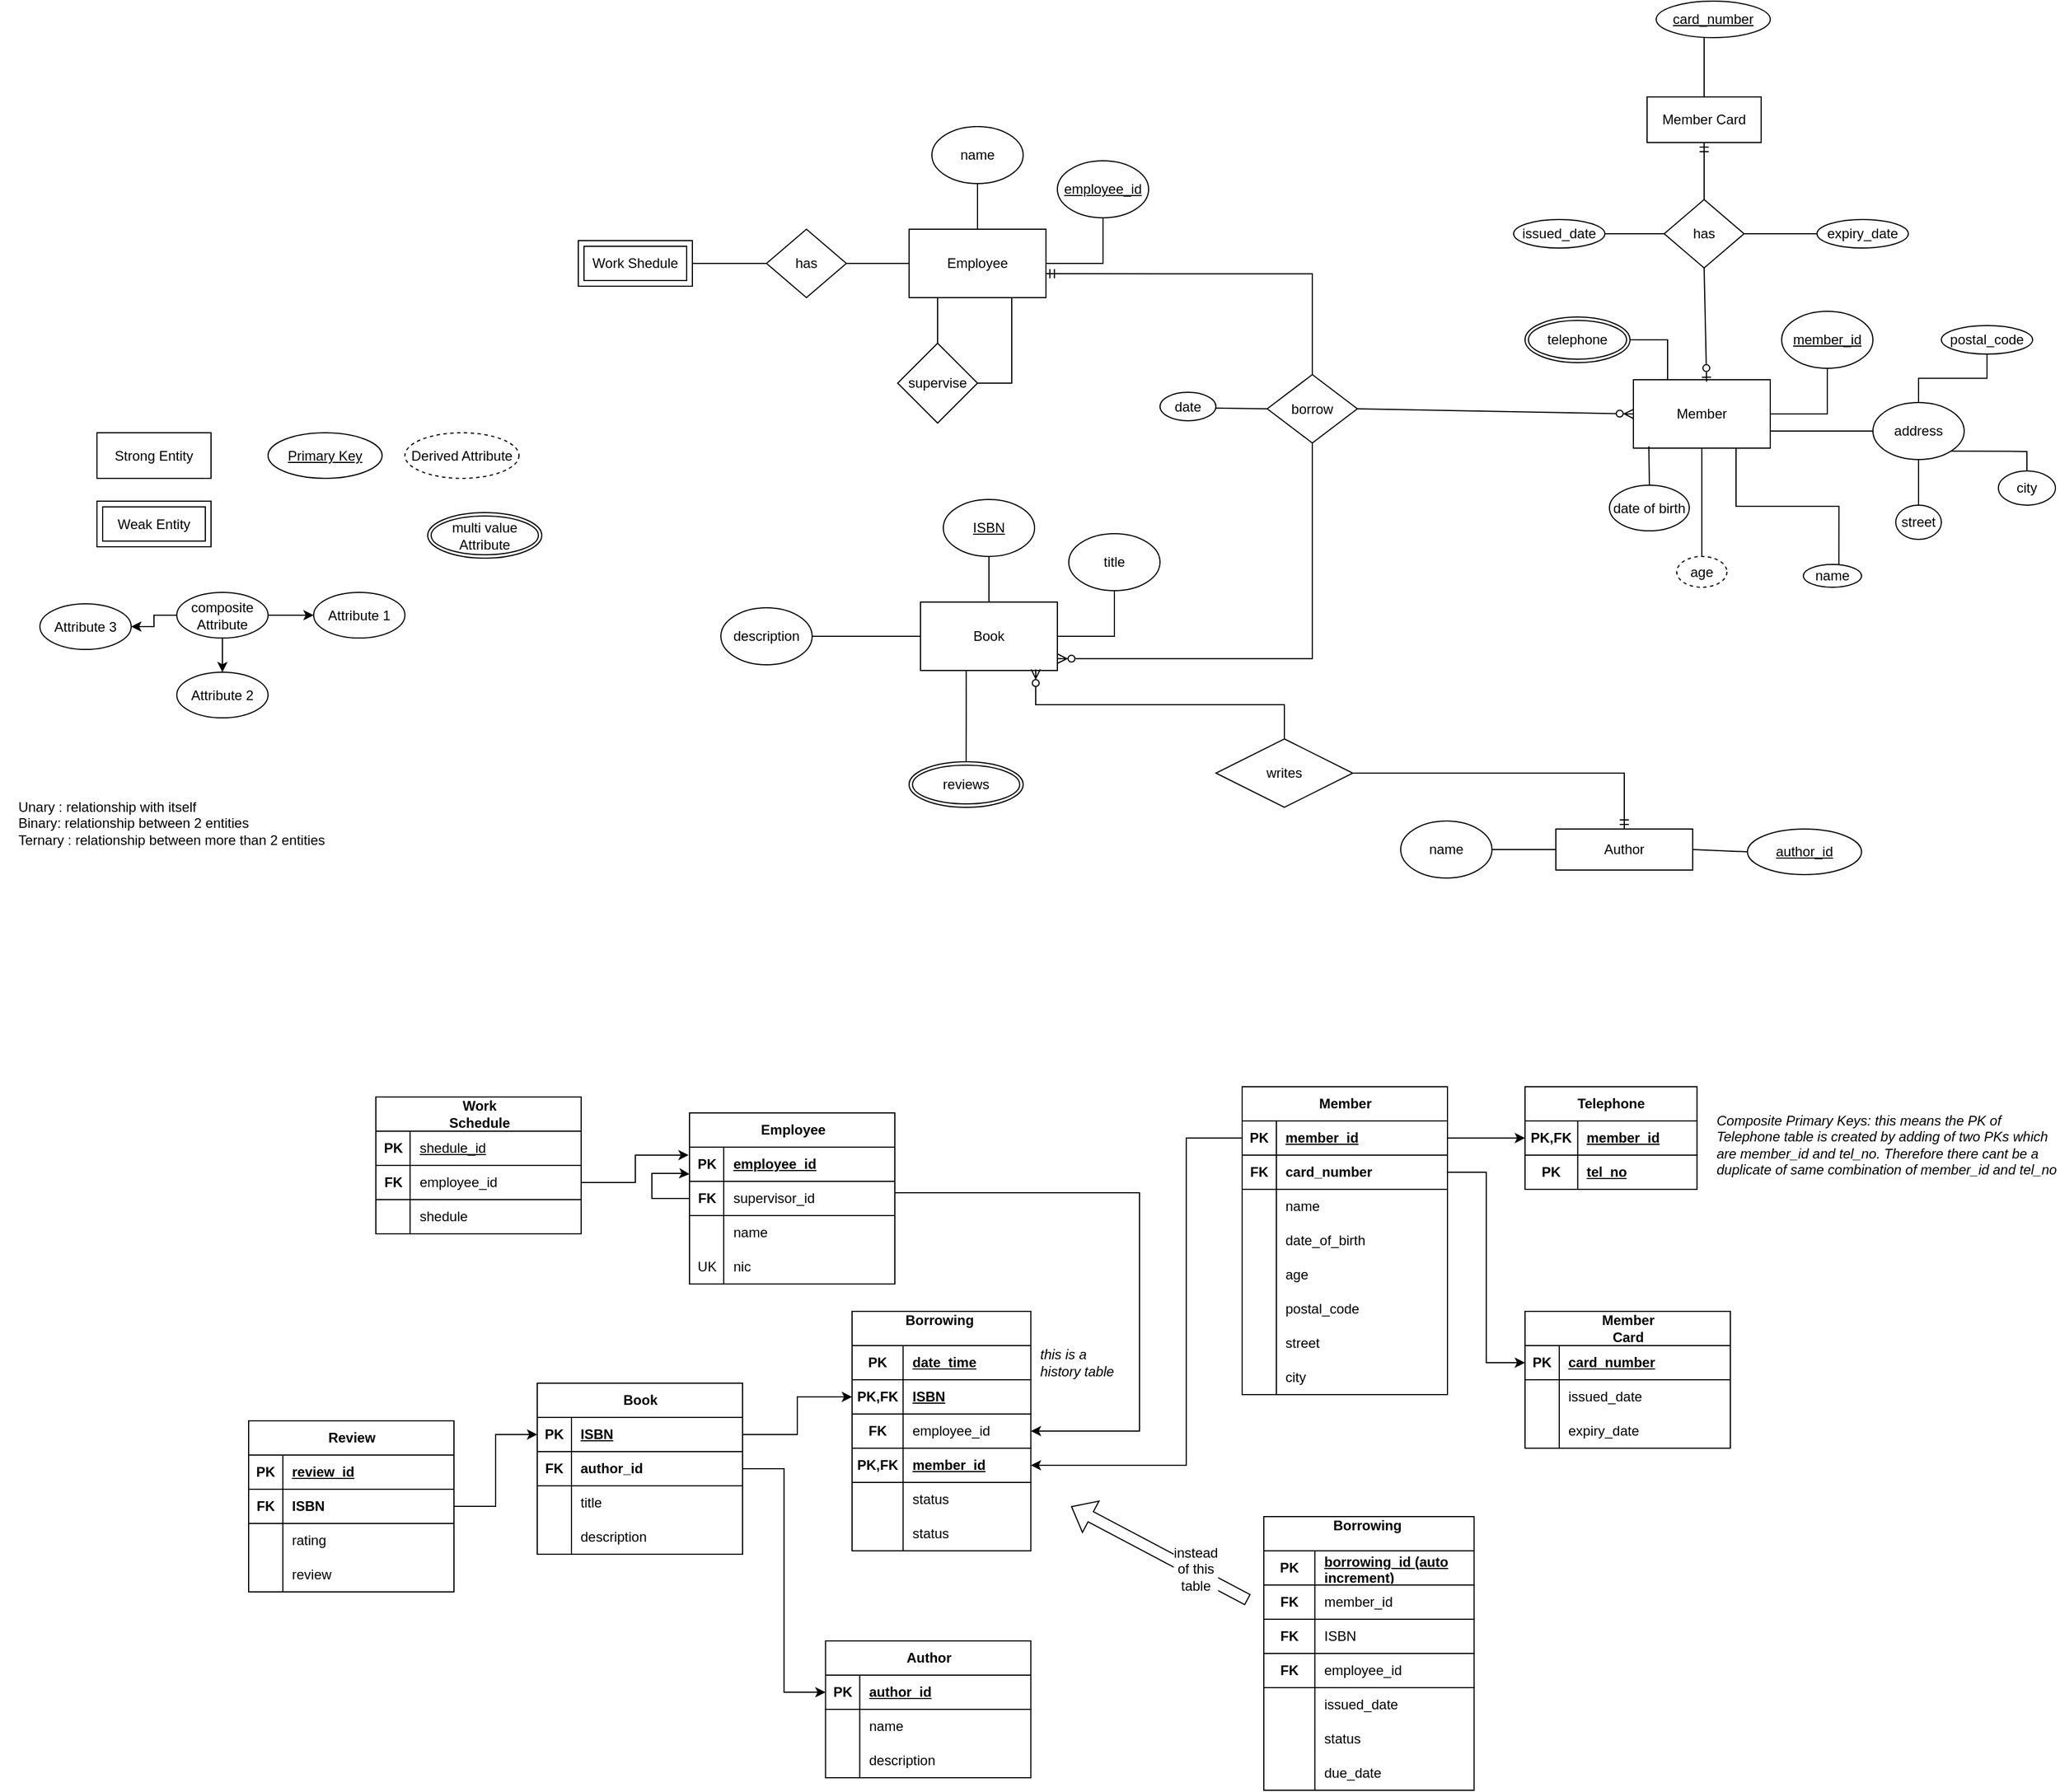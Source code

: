 <mxfile version="24.7.6">
  <diagram id="R2lEEEUBdFMjLlhIrx00" name="Page-1">
    <mxGraphModel dx="4700" dy="1883" grid="0" gridSize="10" guides="1" tooltips="1" connect="1" arrows="1" fold="1" page="0" pageScale="1" pageWidth="850" pageHeight="1100" math="0" shadow="0" extFonts="Permanent Marker^https://fonts.googleapis.com/css?family=Permanent+Marker">
      <root>
        <mxCell id="0" />
        <mxCell id="1" parent="0" />
        <mxCell id="8QP9LGqgboKZ49ZWmoJ0-142" value="Weak Entity" style="shape=ext;margin=3;double=1;whiteSpace=wrap;html=1;align=center;" parent="1" vertex="1">
          <mxGeometry x="-223" y="486.5" width="100" height="40" as="geometry" />
        </mxCell>
        <mxCell id="8QP9LGqgboKZ49ZWmoJ0-143" value="Strong Entity" style="whiteSpace=wrap;html=1;align=center;" parent="1" vertex="1">
          <mxGeometry x="-223" y="426.5" width="100" height="40" as="geometry" />
        </mxCell>
        <mxCell id="8QP9LGqgboKZ49ZWmoJ0-144" value="Primary Key" style="ellipse;whiteSpace=wrap;html=1;align=center;fontStyle=4;" parent="1" vertex="1">
          <mxGeometry x="-73" y="426.5" width="100" height="40" as="geometry" />
        </mxCell>
        <mxCell id="8QP9LGqgboKZ49ZWmoJ0-145" value="Derived Attribute" style="ellipse;whiteSpace=wrap;html=1;align=center;dashed=1;" parent="1" vertex="1">
          <mxGeometry x="47" y="426.5" width="100" height="40" as="geometry" />
        </mxCell>
        <mxCell id="8QP9LGqgboKZ49ZWmoJ0-146" value="multi value Attribute" style="ellipse;shape=doubleEllipse;margin=3;whiteSpace=wrap;html=1;align=center;" parent="1" vertex="1">
          <mxGeometry x="67" y="496.5" width="100" height="40" as="geometry" />
        </mxCell>
        <mxCell id="8QP9LGqgboKZ49ZWmoJ0-151" value="" style="edgeStyle=orthogonalEdgeStyle;rounded=0;orthogonalLoop=1;jettySize=auto;html=1;" parent="1" source="8QP9LGqgboKZ49ZWmoJ0-147" target="8QP9LGqgboKZ49ZWmoJ0-150" edge="1">
          <mxGeometry relative="1" as="geometry" />
        </mxCell>
        <mxCell id="8QP9LGqgboKZ49ZWmoJ0-153" value="" style="edgeStyle=orthogonalEdgeStyle;rounded=0;orthogonalLoop=1;jettySize=auto;html=1;" parent="1" source="8QP9LGqgboKZ49ZWmoJ0-147" target="8QP9LGqgboKZ49ZWmoJ0-152" edge="1">
          <mxGeometry relative="1" as="geometry" />
        </mxCell>
        <mxCell id="8QP9LGqgboKZ49ZWmoJ0-155" value="" style="edgeStyle=orthogonalEdgeStyle;rounded=0;orthogonalLoop=1;jettySize=auto;html=1;" parent="1" source="8QP9LGqgboKZ49ZWmoJ0-147" target="8QP9LGqgboKZ49ZWmoJ0-154" edge="1">
          <mxGeometry relative="1" as="geometry" />
        </mxCell>
        <mxCell id="8QP9LGqgboKZ49ZWmoJ0-147" value="composite Attribute" style="ellipse;whiteSpace=wrap;html=1;align=center;" parent="1" vertex="1">
          <mxGeometry x="-153" y="566.5" width="80" height="40" as="geometry" />
        </mxCell>
        <mxCell id="8QP9LGqgboKZ49ZWmoJ0-150" value="Attribute 1" style="ellipse;whiteSpace=wrap;html=1;align=center;" parent="1" vertex="1">
          <mxGeometry x="-33" y="566.5" width="80" height="40" as="geometry" />
        </mxCell>
        <mxCell id="8QP9LGqgboKZ49ZWmoJ0-152" value="Attribute 2" style="ellipse;whiteSpace=wrap;html=1;align=center;" parent="1" vertex="1">
          <mxGeometry x="-153" y="636.5" width="80" height="40" as="geometry" />
        </mxCell>
        <mxCell id="8QP9LGqgboKZ49ZWmoJ0-154" value="Attribute 3" style="ellipse;whiteSpace=wrap;html=1;align=center;" parent="1" vertex="1">
          <mxGeometry x="-273" y="576.5" width="80" height="40" as="geometry" />
        </mxCell>
        <mxCell id="8QP9LGqgboKZ49ZWmoJ0-156" value="&lt;div style=&quot;text-align: left;&quot;&gt;&lt;span style=&quot;background-color: initial;&quot;&gt;Unary : relationship with itself&lt;/span&gt;&lt;/div&gt;&lt;div style=&quot;text-align: left;&quot;&gt;&lt;span style=&quot;background-color: initial;&quot;&gt;Binary: relationship between 2 entities&lt;/span&gt;&lt;/div&gt;&lt;div style=&quot;text-align: left;&quot;&gt;&lt;span style=&quot;background-color: initial;&quot;&gt;Ternary : relationship between more than 2 entities&lt;/span&gt;&lt;/div&gt;" style="text;html=1;align=center;verticalAlign=middle;whiteSpace=wrap;rounded=0;" parent="1" vertex="1">
          <mxGeometry x="-308" y="753.5" width="301" height="30" as="geometry" />
        </mxCell>
        <mxCell id="8QP9LGqgboKZ49ZWmoJ0-180" value="" style="edgeStyle=orthogonalEdgeStyle;rounded=0;orthogonalLoop=1;jettySize=auto;html=1;endArrow=none;endFill=0;" parent="1" source="8QP9LGqgboKZ49ZWmoJ0-184" target="8QP9LGqgboKZ49ZWmoJ0-185" edge="1">
          <mxGeometry relative="1" as="geometry" />
        </mxCell>
        <mxCell id="8QP9LGqgboKZ49ZWmoJ0-181" value="" style="edgeStyle=orthogonalEdgeStyle;rounded=0;orthogonalLoop=1;jettySize=auto;html=1;endArrow=none;endFill=0;" parent="1" source="8QP9LGqgboKZ49ZWmoJ0-184" target="8QP9LGqgboKZ49ZWmoJ0-186" edge="1">
          <mxGeometry relative="1" as="geometry" />
        </mxCell>
        <mxCell id="8QP9LGqgboKZ49ZWmoJ0-182" style="rounded=0;orthogonalLoop=1;jettySize=auto;html=1;entryX=1;entryY=0.5;entryDx=0;entryDy=0;curved=0;strokeColor=default;endArrow=none;endFill=0;" parent="1" source="8QP9LGqgboKZ49ZWmoJ0-184" target="8QP9LGqgboKZ49ZWmoJ0-189" edge="1">
          <mxGeometry relative="1" as="geometry" />
        </mxCell>
        <mxCell id="8QP9LGqgboKZ49ZWmoJ0-183" style="edgeStyle=orthogonalEdgeStyle;rounded=0;orthogonalLoop=1;jettySize=auto;html=1;exitX=0.75;exitY=1;exitDx=0;exitDy=0;entryX=1;entryY=0.5;entryDx=0;entryDy=0;endArrow=none;endFill=0;" parent="1" source="8QP9LGqgboKZ49ZWmoJ0-184" target="8QP9LGqgboKZ49ZWmoJ0-191" edge="1">
          <mxGeometry relative="1" as="geometry" />
        </mxCell>
        <mxCell id="8QP9LGqgboKZ49ZWmoJ0-184" value="Employee" style="rounded=0;whiteSpace=wrap;html=1;" parent="1" vertex="1">
          <mxGeometry x="489" y="248" width="120" height="60" as="geometry" />
        </mxCell>
        <mxCell id="8QP9LGqgboKZ49ZWmoJ0-185" value="name" style="ellipse;whiteSpace=wrap;html=1;rounded=0;" parent="1" vertex="1">
          <mxGeometry x="509" y="158" width="80" height="50" as="geometry" />
        </mxCell>
        <mxCell id="8QP9LGqgboKZ49ZWmoJ0-186" value="employee_id" style="ellipse;whiteSpace=wrap;html=1;rounded=0;fontStyle=4" parent="1" vertex="1">
          <mxGeometry x="619" y="188" width="80" height="50" as="geometry" />
        </mxCell>
        <mxCell id="8QP9LGqgboKZ49ZWmoJ0-187" value="Work Shedule" style="shape=ext;margin=3;double=1;whiteSpace=wrap;html=1;align=center;" parent="1" vertex="1">
          <mxGeometry x="199" y="258" width="100" height="40" as="geometry" />
        </mxCell>
        <mxCell id="8QP9LGqgboKZ49ZWmoJ0-188" value="" style="rounded=0;orthogonalLoop=1;jettySize=auto;html=1;edgeStyle=orthogonalEdgeStyle;endArrow=none;endFill=0;" parent="1" source="8QP9LGqgboKZ49ZWmoJ0-189" target="8QP9LGqgboKZ49ZWmoJ0-187" edge="1">
          <mxGeometry relative="1" as="geometry" />
        </mxCell>
        <mxCell id="8QP9LGqgboKZ49ZWmoJ0-189" value="has" style="shape=rhombus;perimeter=rhombusPerimeter;whiteSpace=wrap;html=1;align=center;" parent="1" vertex="1">
          <mxGeometry x="364" y="248" width="70" height="60" as="geometry" />
        </mxCell>
        <mxCell id="8QP9LGqgboKZ49ZWmoJ0-190" style="edgeStyle=orthogonalEdgeStyle;rounded=0;orthogonalLoop=1;jettySize=auto;html=1;exitX=0.5;exitY=0;exitDx=0;exitDy=0;endArrow=none;endFill=0;" parent="1" source="8QP9LGqgboKZ49ZWmoJ0-191" edge="1">
          <mxGeometry relative="1" as="geometry">
            <mxPoint x="504" y="308" as="targetPoint" />
            <Array as="points">
              <mxPoint x="504" y="308" />
            </Array>
          </mxGeometry>
        </mxCell>
        <mxCell id="8QP9LGqgboKZ49ZWmoJ0-191" value="supervise" style="shape=rhombus;perimeter=rhombusPerimeter;whiteSpace=wrap;html=1;align=center;" parent="1" vertex="1">
          <mxGeometry x="479" y="348" width="70" height="70" as="geometry" />
        </mxCell>
        <mxCell id="8QP9LGqgboKZ49ZWmoJ0-192" value="" style="edgeStyle=orthogonalEdgeStyle;rounded=0;orthogonalLoop=1;jettySize=auto;html=1;endArrow=none;endFill=0;" parent="1" source="8QP9LGqgboKZ49ZWmoJ0-194" target="8QP9LGqgboKZ49ZWmoJ0-196" edge="1">
          <mxGeometry relative="1" as="geometry" />
        </mxCell>
        <mxCell id="8QP9LGqgboKZ49ZWmoJ0-193" style="rounded=0;orthogonalLoop=1;jettySize=auto;html=1;exitX=0.5;exitY=1;exitDx=0;exitDy=0;entryX=0.5;entryY=0;entryDx=0;entryDy=0;endArrow=none;endFill=0;" parent="1" source="8QP9LGqgboKZ49ZWmoJ0-194" target="8QP9LGqgboKZ49ZWmoJ0-208" edge="1">
          <mxGeometry relative="1" as="geometry" />
        </mxCell>
        <mxCell id="8QP9LGqgboKZ49ZWmoJ0-194" value="Member" style="rounded=0;whiteSpace=wrap;html=1;" parent="1" vertex="1">
          <mxGeometry x="1124" y="380" width="120" height="60" as="geometry" />
        </mxCell>
        <mxCell id="8QP9LGqgboKZ49ZWmoJ0-195" value="name" style="ellipse;whiteSpace=wrap;html=1;rounded=0;" parent="1" vertex="1">
          <mxGeometry x="1273" y="542" width="51" height="20" as="geometry" />
        </mxCell>
        <mxCell id="8QP9LGqgboKZ49ZWmoJ0-196" value="member_id" style="ellipse;whiteSpace=wrap;html=1;rounded=0;fontStyle=4" parent="1" vertex="1">
          <mxGeometry x="1254" y="320" width="80" height="50" as="geometry" />
        </mxCell>
        <mxCell id="8QP9LGqgboKZ49ZWmoJ0-197" value="" style="rounded=0;orthogonalLoop=1;jettySize=auto;html=1;edgeStyle=orthogonalEdgeStyle;endArrow=ERmandOne;endFill=0;entryX=0.5;entryY=1;entryDx=0;entryDy=0;" parent="1" source="8QP9LGqgboKZ49ZWmoJ0-199" target="8QP9LGqgboKZ49ZWmoJ0-211" edge="1">
          <mxGeometry relative="1" as="geometry">
            <mxPoint x="1186" y="172" as="targetPoint" />
          </mxGeometry>
        </mxCell>
        <mxCell id="8QP9LGqgboKZ49ZWmoJ0-198" style="rounded=0;orthogonalLoop=1;jettySize=auto;html=1;exitX=0.5;exitY=1;exitDx=0;exitDy=0;endArrow=ERzeroToOne;endFill=0;entryX=0.535;entryY=0.03;entryDx=0;entryDy=0;entryPerimeter=0;" parent="1" source="8QP9LGqgboKZ49ZWmoJ0-199" target="8QP9LGqgboKZ49ZWmoJ0-194" edge="1">
          <mxGeometry relative="1" as="geometry">
            <mxPoint x="1093" y="462" as="targetPoint" />
          </mxGeometry>
        </mxCell>
        <mxCell id="8QP9LGqgboKZ49ZWmoJ0-199" value="has" style="shape=rhombus;perimeter=rhombusPerimeter;whiteSpace=wrap;html=1;align=center;" parent="1" vertex="1">
          <mxGeometry x="1151" y="222" width="70" height="60" as="geometry" />
        </mxCell>
        <mxCell id="8QP9LGqgboKZ49ZWmoJ0-200" value="address" style="ellipse;whiteSpace=wrap;html=1;rounded=0;" parent="1" vertex="1">
          <mxGeometry x="1334" y="400" width="80" height="50" as="geometry" />
        </mxCell>
        <mxCell id="8QP9LGqgboKZ49ZWmoJ0-201" value="" style="edgeStyle=orthogonalEdgeStyle;rounded=0;orthogonalLoop=1;jettySize=auto;html=1;endArrow=none;endFill=0;exitX=1;exitY=0.75;exitDx=0;exitDy=0;" parent="1" source="8QP9LGqgboKZ49ZWmoJ0-194" target="8QP9LGqgboKZ49ZWmoJ0-200" edge="1">
          <mxGeometry relative="1" as="geometry">
            <mxPoint x="1324" y="499.74" as="sourcePoint" />
          </mxGeometry>
        </mxCell>
        <mxCell id="8QP9LGqgboKZ49ZWmoJ0-202" value="postal_code" style="ellipse;whiteSpace=wrap;html=1;rounded=0;" parent="1" vertex="1">
          <mxGeometry x="1394" y="332.5" width="80" height="25" as="geometry" />
        </mxCell>
        <mxCell id="8QP9LGqgboKZ49ZWmoJ0-203" value="" style="edgeStyle=orthogonalEdgeStyle;rounded=0;orthogonalLoop=1;jettySize=auto;html=1;endArrow=none;endFill=0;exitX=0.5;exitY=0;exitDx=0;exitDy=0;" parent="1" source="8QP9LGqgboKZ49ZWmoJ0-200" target="8QP9LGqgboKZ49ZWmoJ0-202" edge="1">
          <mxGeometry relative="1" as="geometry">
            <mxPoint x="1374" y="325" as="sourcePoint" />
          </mxGeometry>
        </mxCell>
        <mxCell id="8QP9LGqgboKZ49ZWmoJ0-204" value="city" style="ellipse;whiteSpace=wrap;html=1;rounded=0;" parent="1" vertex="1">
          <mxGeometry x="1444" y="460" width="50" height="30" as="geometry" />
        </mxCell>
        <mxCell id="8QP9LGqgboKZ49ZWmoJ0-205" value="" style="edgeStyle=orthogonalEdgeStyle;rounded=0;orthogonalLoop=1;jettySize=auto;html=1;endArrow=none;endFill=0;exitX=1;exitY=1;exitDx=0;exitDy=0;" parent="1" source="8QP9LGqgboKZ49ZWmoJ0-200" target="8QP9LGqgboKZ49ZWmoJ0-204" edge="1">
          <mxGeometry relative="1" as="geometry">
            <mxPoint x="1454" y="595" as="sourcePoint" />
            <Array as="points">
              <mxPoint x="1454" y="443" />
              <mxPoint x="1454" y="443" />
            </Array>
          </mxGeometry>
        </mxCell>
        <mxCell id="8QP9LGqgboKZ49ZWmoJ0-206" value="street" style="ellipse;whiteSpace=wrap;html=1;rounded=0;" parent="1" vertex="1">
          <mxGeometry x="1354" y="490" width="40" height="30" as="geometry" />
        </mxCell>
        <mxCell id="8QP9LGqgboKZ49ZWmoJ0-207" value="" style="edgeStyle=orthogonalEdgeStyle;rounded=0;orthogonalLoop=1;jettySize=auto;html=1;endArrow=none;endFill=0;" parent="1" source="8QP9LGqgboKZ49ZWmoJ0-200" target="8QP9LGqgboKZ49ZWmoJ0-206" edge="1">
          <mxGeometry relative="1" as="geometry">
            <mxPoint x="1304" y="595" as="sourcePoint" />
          </mxGeometry>
        </mxCell>
        <mxCell id="8QP9LGqgboKZ49ZWmoJ0-208" value="age" style="ellipse;whiteSpace=wrap;html=1;align=center;dashed=1;" parent="1" vertex="1">
          <mxGeometry x="1162" y="535" width="44" height="27" as="geometry" />
        </mxCell>
        <mxCell id="8QP9LGqgboKZ49ZWmoJ0-209" value="date of birth" style="ellipse;whiteSpace=wrap;html=1;align=center;" parent="1" vertex="1">
          <mxGeometry x="1103" y="472.5" width="70" height="40" as="geometry" />
        </mxCell>
        <mxCell id="8QP9LGqgboKZ49ZWmoJ0-210" style="rounded=0;orthogonalLoop=1;jettySize=auto;html=1;entryX=0.113;entryY=0.974;entryDx=0;entryDy=0;entryPerimeter=0;endArrow=none;endFill=0;" parent="1" source="8QP9LGqgboKZ49ZWmoJ0-209" target="8QP9LGqgboKZ49ZWmoJ0-194" edge="1">
          <mxGeometry relative="1" as="geometry" />
        </mxCell>
        <mxCell id="8QP9LGqgboKZ49ZWmoJ0-211" value="Member Card" style="whiteSpace=wrap;html=1;align=center;" parent="1" vertex="1">
          <mxGeometry x="1136" y="132" width="100" height="40" as="geometry" />
        </mxCell>
        <mxCell id="8QP9LGqgboKZ49ZWmoJ0-212" value="" style="rounded=0;orthogonalLoop=1;jettySize=auto;html=1;endArrow=none;endFill=0;entryX=0.42;entryY=0.917;entryDx=0;entryDy=0;entryPerimeter=0;exitX=0.5;exitY=0;exitDx=0;exitDy=0;" parent="1" source="8QP9LGqgboKZ49ZWmoJ0-211" target="8QP9LGqgboKZ49ZWmoJ0-240" edge="1">
          <mxGeometry relative="1" as="geometry">
            <mxPoint x="1186" y="132" as="sourcePoint" />
            <mxPoint x="1155" y="109" as="targetPoint" />
          </mxGeometry>
        </mxCell>
        <mxCell id="8QP9LGqgboKZ49ZWmoJ0-213" value="issued_date" style="ellipse;whiteSpace=wrap;html=1;rounded=0;" parent="1" vertex="1">
          <mxGeometry x="1019" y="239.5" width="80" height="25" as="geometry" />
        </mxCell>
        <mxCell id="8QP9LGqgboKZ49ZWmoJ0-214" value="" style="rounded=0;orthogonalLoop=1;jettySize=auto;html=1;endArrow=none;endFill=0;exitX=0;exitY=0.5;exitDx=0;exitDy=0;" parent="1" source="8QP9LGqgboKZ49ZWmoJ0-199" target="8QP9LGqgboKZ49ZWmoJ0-213" edge="1">
          <mxGeometry relative="1" as="geometry">
            <mxPoint x="996" y="350" as="sourcePoint" />
          </mxGeometry>
        </mxCell>
        <mxCell id="8QP9LGqgboKZ49ZWmoJ0-215" value="expiry_date" style="ellipse;whiteSpace=wrap;html=1;rounded=0;" parent="1" vertex="1">
          <mxGeometry x="1285" y="239.5" width="80" height="25" as="geometry" />
        </mxCell>
        <mxCell id="8QP9LGqgboKZ49ZWmoJ0-216" value="" style="rounded=0;orthogonalLoop=1;jettySize=auto;html=1;endArrow=none;endFill=0;exitX=1;exitY=0.5;exitDx=0;exitDy=0;edgeStyle=orthogonalEdgeStyle;" parent="1" source="8QP9LGqgboKZ49ZWmoJ0-199" target="8QP9LGqgboKZ49ZWmoJ0-215" edge="1">
          <mxGeometry relative="1" as="geometry">
            <mxPoint x="1106" y="410" as="sourcePoint" />
          </mxGeometry>
        </mxCell>
        <mxCell id="8QP9LGqgboKZ49ZWmoJ0-217" style="edgeStyle=orthogonalEdgeStyle;rounded=0;orthogonalLoop=1;jettySize=auto;html=1;exitX=0.75;exitY=1;exitDx=0;exitDy=0;entryX=0.611;entryY=0.006;entryDx=0;entryDy=0;entryPerimeter=0;endArrow=none;endFill=0;" parent="1" source="8QP9LGqgboKZ49ZWmoJ0-194" target="8QP9LGqgboKZ49ZWmoJ0-195" edge="1">
          <mxGeometry relative="1" as="geometry" />
        </mxCell>
        <mxCell id="8QP9LGqgboKZ49ZWmoJ0-218" style="edgeStyle=orthogonalEdgeStyle;rounded=0;orthogonalLoop=1;jettySize=auto;html=1;exitX=0.5;exitY=0;exitDx=0;exitDy=0;endArrow=ERmandOne;endFill=0;entryX=0.995;entryY=0.651;entryDx=0;entryDy=0;entryPerimeter=0;" parent="1" source="8QP9LGqgboKZ49ZWmoJ0-221" target="8QP9LGqgboKZ49ZWmoJ0-184" edge="1">
          <mxGeometry relative="1" as="geometry">
            <mxPoint x="646" y="310" as="targetPoint" />
          </mxGeometry>
        </mxCell>
        <mxCell id="8QP9LGqgboKZ49ZWmoJ0-219" style="rounded=0;orthogonalLoop=1;jettySize=auto;html=1;exitX=1;exitY=0.5;exitDx=0;exitDy=0;entryX=0;entryY=0.5;entryDx=0;entryDy=0;endArrow=ERzeroToMany;endFill=0;elbow=vertical;" parent="1" source="8QP9LGqgboKZ49ZWmoJ0-221" target="8QP9LGqgboKZ49ZWmoJ0-194" edge="1">
          <mxGeometry relative="1" as="geometry">
            <mxPoint x="1173" y="362" as="targetPoint" />
          </mxGeometry>
        </mxCell>
        <mxCell id="8QP9LGqgboKZ49ZWmoJ0-220" style="edgeStyle=orthogonalEdgeStyle;rounded=0;orthogonalLoop=1;jettySize=auto;html=1;exitX=0.5;exitY=1;exitDx=0;exitDy=0;entryX=1.003;entryY=0.827;entryDx=0;entryDy=0;endArrow=ERzeroToMany;endFill=0;entryPerimeter=0;" parent="1" source="8QP9LGqgboKZ49ZWmoJ0-221" target="8QP9LGqgboKZ49ZWmoJ0-225" edge="1">
          <mxGeometry relative="1" as="geometry" />
        </mxCell>
        <mxCell id="8QP9LGqgboKZ49ZWmoJ0-221" value="borrow" style="shape=rhombus;perimeter=rhombusPerimeter;whiteSpace=wrap;html=1;align=center;" parent="1" vertex="1">
          <mxGeometry x="803" y="375.5" width="79" height="60" as="geometry" />
        </mxCell>
        <mxCell id="8QP9LGqgboKZ49ZWmoJ0-222" value="" style="edgeStyle=orthogonalEdgeStyle;rounded=0;orthogonalLoop=1;jettySize=auto;html=1;endArrow=none;endFill=0;" parent="1" source="8QP9LGqgboKZ49ZWmoJ0-225" target="8QP9LGqgboKZ49ZWmoJ0-226" edge="1">
          <mxGeometry relative="1" as="geometry" />
        </mxCell>
        <mxCell id="8QP9LGqgboKZ49ZWmoJ0-223" value="" style="edgeStyle=orthogonalEdgeStyle;rounded=0;orthogonalLoop=1;jettySize=auto;html=1;endArrow=none;endFill=0;" parent="1" source="8QP9LGqgboKZ49ZWmoJ0-225" target="8QP9LGqgboKZ49ZWmoJ0-227" edge="1">
          <mxGeometry relative="1" as="geometry" />
        </mxCell>
        <mxCell id="8QP9LGqgboKZ49ZWmoJ0-224" style="edgeStyle=orthogonalEdgeStyle;rounded=0;orthogonalLoop=1;jettySize=auto;html=1;exitX=0.334;exitY=0.995;exitDx=0;exitDy=0;endArrow=none;endFill=0;exitPerimeter=0;" parent="1" source="8QP9LGqgboKZ49ZWmoJ0-225" target="8QP9LGqgboKZ49ZWmoJ0-230" edge="1">
          <mxGeometry relative="1" as="geometry">
            <Array as="points" />
          </mxGeometry>
        </mxCell>
        <mxCell id="8QP9LGqgboKZ49ZWmoJ0-225" value="Book" style="rounded=0;whiteSpace=wrap;html=1;" parent="1" vertex="1">
          <mxGeometry x="499" y="575" width="120" height="60" as="geometry" />
        </mxCell>
        <mxCell id="8QP9LGqgboKZ49ZWmoJ0-226" value="ISBN" style="ellipse;whiteSpace=wrap;html=1;rounded=0;fontStyle=4" parent="1" vertex="1">
          <mxGeometry x="519" y="485" width="80" height="50" as="geometry" />
        </mxCell>
        <mxCell id="8QP9LGqgboKZ49ZWmoJ0-227" value="title" style="ellipse;whiteSpace=wrap;html=1;rounded=0;" parent="1" vertex="1">
          <mxGeometry x="629" y="515" width="80" height="50" as="geometry" />
        </mxCell>
        <mxCell id="8QP9LGqgboKZ49ZWmoJ0-228" value="description" style="ellipse;whiteSpace=wrap;html=1;rounded=0;" parent="1" vertex="1">
          <mxGeometry x="324" y="580" width="80" height="50" as="geometry" />
        </mxCell>
        <mxCell id="8QP9LGqgboKZ49ZWmoJ0-229" value="" style="rounded=0;orthogonalLoop=1;jettySize=auto;html=1;endArrow=none;endFill=0;exitX=0;exitY=0.5;exitDx=0;exitDy=0;" parent="1" source="8QP9LGqgboKZ49ZWmoJ0-225" target="8QP9LGqgboKZ49ZWmoJ0-228" edge="1">
          <mxGeometry relative="1" as="geometry">
            <mxPoint x="679" y="685" as="sourcePoint" />
          </mxGeometry>
        </mxCell>
        <mxCell id="8QP9LGqgboKZ49ZWmoJ0-230" value="reviews" style="ellipse;shape=doubleEllipse;margin=3;whiteSpace=wrap;html=1;align=center;" parent="1" vertex="1">
          <mxGeometry x="489" y="715" width="100" height="40" as="geometry" />
        </mxCell>
        <mxCell id="8QP9LGqgboKZ49ZWmoJ0-231" value="writes" style="shape=rhombus;perimeter=rhombusPerimeter;whiteSpace=wrap;html=1;align=center;" parent="1" vertex="1">
          <mxGeometry x="758" y="695" width="120" height="60" as="geometry" />
        </mxCell>
        <mxCell id="8QP9LGqgboKZ49ZWmoJ0-232" value="" style="edgeStyle=orthogonalEdgeStyle;rounded=0;orthogonalLoop=1;jettySize=auto;html=1;endArrow=none;endFill=0;" parent="1" source="8QP9LGqgboKZ49ZWmoJ0-234" target="8QP9LGqgboKZ49ZWmoJ0-235" edge="1">
          <mxGeometry relative="1" as="geometry" />
        </mxCell>
        <mxCell id="8QP9LGqgboKZ49ZWmoJ0-233" style="rounded=0;orthogonalLoop=1;jettySize=auto;html=1;endArrow=ERmandOne;endFill=0;exitX=1;exitY=0.5;exitDx=0;exitDy=0;entryX=0.5;entryY=0;entryDx=0;entryDy=0;edgeStyle=orthogonalEdgeStyle;" parent="1" source="8QP9LGqgboKZ49ZWmoJ0-231" target="8QP9LGqgboKZ49ZWmoJ0-234" edge="1">
          <mxGeometry relative="1" as="geometry">
            <mxPoint x="767" y="848" as="sourcePoint" />
            <mxPoint x="667" y="848" as="targetPoint" />
          </mxGeometry>
        </mxCell>
        <mxCell id="8QP9LGqgboKZ49ZWmoJ0-234" value="Author" style="rounded=0;whiteSpace=wrap;html=1;" parent="1" vertex="1">
          <mxGeometry x="1056" y="774" width="120" height="36" as="geometry" />
        </mxCell>
        <mxCell id="8QP9LGqgboKZ49ZWmoJ0-235" value="name" style="ellipse;whiteSpace=wrap;html=1;rounded=0;" parent="1" vertex="1">
          <mxGeometry x="920" y="767" width="80" height="50" as="geometry" />
        </mxCell>
        <mxCell id="8QP9LGqgboKZ49ZWmoJ0-236" value="" style="rounded=0;orthogonalLoop=1;jettySize=auto;html=1;endArrow=none;endFill=0;exitX=1;exitY=0.5;exitDx=0;exitDy=0;entryX=0;entryY=0.5;entryDx=0;entryDy=0;" parent="1" source="8QP9LGqgboKZ49ZWmoJ0-234" target="8QP9LGqgboKZ49ZWmoJ0-241" edge="1">
          <mxGeometry relative="1" as="geometry">
            <mxPoint x="1239" y="884" as="sourcePoint" />
            <mxPoint x="1249" y="819" as="targetPoint" />
          </mxGeometry>
        </mxCell>
        <mxCell id="8QP9LGqgboKZ49ZWmoJ0-237" style="edgeStyle=orthogonalEdgeStyle;rounded=0;orthogonalLoop=1;jettySize=auto;html=1;exitX=0.5;exitY=0;exitDx=0;exitDy=0;entryX=0.842;entryY=0.983;entryDx=0;entryDy=0;entryPerimeter=0;endArrow=ERzeroToMany;endFill=0;" parent="1" source="8QP9LGqgboKZ49ZWmoJ0-231" target="8QP9LGqgboKZ49ZWmoJ0-225" edge="1">
          <mxGeometry relative="1" as="geometry" />
        </mxCell>
        <mxCell id="8QP9LGqgboKZ49ZWmoJ0-238" value="date" style="ellipse;whiteSpace=wrap;html=1;rounded=0;" parent="1" vertex="1">
          <mxGeometry x="709" y="391" width="49" height="25" as="geometry" />
        </mxCell>
        <mxCell id="8QP9LGqgboKZ49ZWmoJ0-240" value="card_number" style="ellipse;whiteSpace=wrap;html=1;align=center;fontStyle=4;" parent="1" vertex="1">
          <mxGeometry x="1144" y="48" width="100" height="32" as="geometry" />
        </mxCell>
        <mxCell id="8QP9LGqgboKZ49ZWmoJ0-241" value="author_id" style="ellipse;whiteSpace=wrap;html=1;align=center;fontStyle=4;" parent="1" vertex="1">
          <mxGeometry x="1224" y="774" width="100" height="40" as="geometry" />
        </mxCell>
        <mxCell id="8QP9LGqgboKZ49ZWmoJ0-245" style="rounded=0;orthogonalLoop=1;jettySize=auto;html=1;exitX=0;exitY=0.5;exitDx=0;exitDy=0;entryX=0.997;entryY=0.555;entryDx=0;entryDy=0;entryPerimeter=0;endArrow=none;endFill=0;" parent="1" source="8QP9LGqgboKZ49ZWmoJ0-221" target="8QP9LGqgboKZ49ZWmoJ0-238" edge="1">
          <mxGeometry relative="1" as="geometry" />
        </mxCell>
        <mxCell id="mFe6300Wkr-B0AUd0ANs-14" value="&lt;span style=&quot;text-wrap: wrap;&quot;&gt;Member Card&lt;/span&gt;" style="shape=table;startSize=30;container=1;collapsible=1;childLayout=tableLayout;fixedRows=1;rowLines=0;fontStyle=1;align=center;resizeLast=1;html=1;" parent="1" vertex="1">
          <mxGeometry x="1029" y="1197" width="180" height="120" as="geometry" />
        </mxCell>
        <mxCell id="mFe6300Wkr-B0AUd0ANs-15" value="" style="shape=tableRow;horizontal=0;startSize=0;swimlaneHead=0;swimlaneBody=0;fillColor=none;collapsible=0;dropTarget=0;points=[[0,0.5],[1,0.5]];portConstraint=eastwest;top=0;left=0;right=0;bottom=1;" parent="mFe6300Wkr-B0AUd0ANs-14" vertex="1">
          <mxGeometry y="30" width="180" height="30" as="geometry" />
        </mxCell>
        <mxCell id="mFe6300Wkr-B0AUd0ANs-16" value="PK" style="shape=partialRectangle;connectable=0;fillColor=none;top=0;left=0;bottom=0;right=0;fontStyle=1;overflow=hidden;whiteSpace=wrap;html=1;" parent="mFe6300Wkr-B0AUd0ANs-15" vertex="1">
          <mxGeometry width="30" height="30" as="geometry">
            <mxRectangle width="30" height="30" as="alternateBounds" />
          </mxGeometry>
        </mxCell>
        <mxCell id="mFe6300Wkr-B0AUd0ANs-17" value="card_number" style="shape=partialRectangle;connectable=0;fillColor=none;top=0;left=0;bottom=0;right=0;align=left;spacingLeft=6;fontStyle=5;overflow=hidden;whiteSpace=wrap;html=1;" parent="mFe6300Wkr-B0AUd0ANs-15" vertex="1">
          <mxGeometry x="30" width="150" height="30" as="geometry">
            <mxRectangle width="150" height="30" as="alternateBounds" />
          </mxGeometry>
        </mxCell>
        <mxCell id="mFe6300Wkr-B0AUd0ANs-18" value="" style="shape=tableRow;horizontal=0;startSize=0;swimlaneHead=0;swimlaneBody=0;fillColor=none;collapsible=0;dropTarget=0;points=[[0,0.5],[1,0.5]];portConstraint=eastwest;top=0;left=0;right=0;bottom=0;" parent="mFe6300Wkr-B0AUd0ANs-14" vertex="1">
          <mxGeometry y="60" width="180" height="30" as="geometry" />
        </mxCell>
        <mxCell id="mFe6300Wkr-B0AUd0ANs-19" value="" style="shape=partialRectangle;connectable=0;fillColor=none;top=0;left=0;bottom=0;right=0;editable=1;overflow=hidden;whiteSpace=wrap;html=1;" parent="mFe6300Wkr-B0AUd0ANs-18" vertex="1">
          <mxGeometry width="30" height="30" as="geometry">
            <mxRectangle width="30" height="30" as="alternateBounds" />
          </mxGeometry>
        </mxCell>
        <mxCell id="mFe6300Wkr-B0AUd0ANs-20" value="issued_date" style="shape=partialRectangle;connectable=0;fillColor=none;top=0;left=0;bottom=0;right=0;align=left;spacingLeft=6;overflow=hidden;whiteSpace=wrap;html=1;" parent="mFe6300Wkr-B0AUd0ANs-18" vertex="1">
          <mxGeometry x="30" width="150" height="30" as="geometry">
            <mxRectangle width="150" height="30" as="alternateBounds" />
          </mxGeometry>
        </mxCell>
        <mxCell id="mFe6300Wkr-B0AUd0ANs-21" value="" style="shape=tableRow;horizontal=0;startSize=0;swimlaneHead=0;swimlaneBody=0;fillColor=none;collapsible=0;dropTarget=0;points=[[0,0.5],[1,0.5]];portConstraint=eastwest;top=0;left=0;right=0;bottom=0;" parent="mFe6300Wkr-B0AUd0ANs-14" vertex="1">
          <mxGeometry y="90" width="180" height="30" as="geometry" />
        </mxCell>
        <mxCell id="mFe6300Wkr-B0AUd0ANs-22" value="" style="shape=partialRectangle;connectable=0;fillColor=none;top=0;left=0;bottom=0;right=0;editable=1;overflow=hidden;whiteSpace=wrap;html=1;" parent="mFe6300Wkr-B0AUd0ANs-21" vertex="1">
          <mxGeometry width="30" height="30" as="geometry">
            <mxRectangle width="30" height="30" as="alternateBounds" />
          </mxGeometry>
        </mxCell>
        <mxCell id="mFe6300Wkr-B0AUd0ANs-23" value="expiry_date" style="shape=partialRectangle;connectable=0;fillColor=none;top=0;left=0;bottom=0;right=0;align=left;spacingLeft=6;overflow=hidden;whiteSpace=wrap;html=1;" parent="mFe6300Wkr-B0AUd0ANs-21" vertex="1">
          <mxGeometry x="30" width="150" height="30" as="geometry">
            <mxRectangle width="150" height="30" as="alternateBounds" />
          </mxGeometry>
        </mxCell>
        <mxCell id="mFe6300Wkr-B0AUd0ANs-27" value="Member" style="shape=table;startSize=30;container=1;collapsible=1;childLayout=tableLayout;fixedRows=1;rowLines=0;fontStyle=1;align=center;resizeLast=1;html=1;" parent="1" vertex="1">
          <mxGeometry x="781" y="1000" width="180" height="270" as="geometry" />
        </mxCell>
        <mxCell id="mFe6300Wkr-B0AUd0ANs-28" value="" style="shape=tableRow;horizontal=0;startSize=0;swimlaneHead=0;swimlaneBody=0;fillColor=none;collapsible=0;dropTarget=0;points=[[0,0.5],[1,0.5]];portConstraint=eastwest;top=0;left=0;right=0;bottom=1;" parent="mFe6300Wkr-B0AUd0ANs-27" vertex="1">
          <mxGeometry y="30" width="180" height="30" as="geometry" />
        </mxCell>
        <mxCell id="mFe6300Wkr-B0AUd0ANs-29" value="PK" style="shape=partialRectangle;connectable=0;fillColor=none;top=0;left=0;bottom=0;right=0;fontStyle=1;overflow=hidden;whiteSpace=wrap;html=1;" parent="mFe6300Wkr-B0AUd0ANs-28" vertex="1">
          <mxGeometry width="30" height="30" as="geometry">
            <mxRectangle width="30" height="30" as="alternateBounds" />
          </mxGeometry>
        </mxCell>
        <mxCell id="mFe6300Wkr-B0AUd0ANs-30" value="member_id" style="shape=partialRectangle;connectable=0;fillColor=none;top=0;left=0;bottom=0;right=0;align=left;spacingLeft=6;fontStyle=5;overflow=hidden;whiteSpace=wrap;html=1;" parent="mFe6300Wkr-B0AUd0ANs-28" vertex="1">
          <mxGeometry x="30" width="150" height="30" as="geometry">
            <mxRectangle width="150" height="30" as="alternateBounds" />
          </mxGeometry>
        </mxCell>
        <mxCell id="mFe6300Wkr-B0AUd0ANs-54" value="" style="shape=tableRow;horizontal=0;startSize=0;swimlaneHead=0;swimlaneBody=0;fillColor=none;collapsible=0;dropTarget=0;points=[[0,0.5],[1,0.5]];portConstraint=eastwest;top=0;left=0;right=0;bottom=1;" parent="mFe6300Wkr-B0AUd0ANs-27" vertex="1">
          <mxGeometry y="60" width="180" height="30" as="geometry" />
        </mxCell>
        <mxCell id="mFe6300Wkr-B0AUd0ANs-55" value="FK" style="shape=partialRectangle;connectable=0;fillColor=none;top=0;left=0;bottom=0;right=0;fontStyle=1;overflow=hidden;whiteSpace=wrap;html=1;" parent="mFe6300Wkr-B0AUd0ANs-54" vertex="1">
          <mxGeometry width="30" height="30" as="geometry">
            <mxRectangle width="30" height="30" as="alternateBounds" />
          </mxGeometry>
        </mxCell>
        <mxCell id="mFe6300Wkr-B0AUd0ANs-56" value="card_number" style="shape=partialRectangle;connectable=0;fillColor=none;top=0;left=0;bottom=0;right=0;align=left;spacingLeft=6;fontStyle=1;overflow=hidden;whiteSpace=wrap;html=1;" parent="mFe6300Wkr-B0AUd0ANs-54" vertex="1">
          <mxGeometry x="30" width="150" height="30" as="geometry">
            <mxRectangle width="150" height="30" as="alternateBounds" />
          </mxGeometry>
        </mxCell>
        <mxCell id="mFe6300Wkr-B0AUd0ANs-31" value="" style="shape=tableRow;horizontal=0;startSize=0;swimlaneHead=0;swimlaneBody=0;fillColor=none;collapsible=0;dropTarget=0;points=[[0,0.5],[1,0.5]];portConstraint=eastwest;top=0;left=0;right=0;bottom=0;" parent="mFe6300Wkr-B0AUd0ANs-27" vertex="1">
          <mxGeometry y="90" width="180" height="30" as="geometry" />
        </mxCell>
        <mxCell id="mFe6300Wkr-B0AUd0ANs-32" value="" style="shape=partialRectangle;connectable=0;fillColor=none;top=0;left=0;bottom=0;right=0;editable=1;overflow=hidden;whiteSpace=wrap;html=1;" parent="mFe6300Wkr-B0AUd0ANs-31" vertex="1">
          <mxGeometry width="30" height="30" as="geometry">
            <mxRectangle width="30" height="30" as="alternateBounds" />
          </mxGeometry>
        </mxCell>
        <mxCell id="mFe6300Wkr-B0AUd0ANs-33" value="name" style="shape=partialRectangle;connectable=0;fillColor=none;top=0;left=0;bottom=0;right=0;align=left;spacingLeft=6;overflow=hidden;whiteSpace=wrap;html=1;" parent="mFe6300Wkr-B0AUd0ANs-31" vertex="1">
          <mxGeometry x="30" width="150" height="30" as="geometry">
            <mxRectangle width="150" height="30" as="alternateBounds" />
          </mxGeometry>
        </mxCell>
        <mxCell id="mFe6300Wkr-B0AUd0ANs-34" value="" style="shape=tableRow;horizontal=0;startSize=0;swimlaneHead=0;swimlaneBody=0;fillColor=none;collapsible=0;dropTarget=0;points=[[0,0.5],[1,0.5]];portConstraint=eastwest;top=0;left=0;right=0;bottom=0;" parent="mFe6300Wkr-B0AUd0ANs-27" vertex="1">
          <mxGeometry y="120" width="180" height="30" as="geometry" />
        </mxCell>
        <mxCell id="mFe6300Wkr-B0AUd0ANs-35" value="" style="shape=partialRectangle;connectable=0;fillColor=none;top=0;left=0;bottom=0;right=0;editable=1;overflow=hidden;whiteSpace=wrap;html=1;" parent="mFe6300Wkr-B0AUd0ANs-34" vertex="1">
          <mxGeometry width="30" height="30" as="geometry">
            <mxRectangle width="30" height="30" as="alternateBounds" />
          </mxGeometry>
        </mxCell>
        <mxCell id="mFe6300Wkr-B0AUd0ANs-36" value="date_of_birth" style="shape=partialRectangle;connectable=0;fillColor=none;top=0;left=0;bottom=0;right=0;align=left;spacingLeft=6;overflow=hidden;whiteSpace=wrap;html=1;" parent="mFe6300Wkr-B0AUd0ANs-34" vertex="1">
          <mxGeometry x="30" width="150" height="30" as="geometry">
            <mxRectangle width="150" height="30" as="alternateBounds" />
          </mxGeometry>
        </mxCell>
        <mxCell id="mFe6300Wkr-B0AUd0ANs-37" value="" style="shape=tableRow;horizontal=0;startSize=0;swimlaneHead=0;swimlaneBody=0;fillColor=none;collapsible=0;dropTarget=0;points=[[0,0.5],[1,0.5]];portConstraint=eastwest;top=0;left=0;right=0;bottom=0;" parent="mFe6300Wkr-B0AUd0ANs-27" vertex="1">
          <mxGeometry y="150" width="180" height="30" as="geometry" />
        </mxCell>
        <mxCell id="mFe6300Wkr-B0AUd0ANs-38" value="" style="shape=partialRectangle;connectable=0;fillColor=none;top=0;left=0;bottom=0;right=0;editable=1;overflow=hidden;whiteSpace=wrap;html=1;" parent="mFe6300Wkr-B0AUd0ANs-37" vertex="1">
          <mxGeometry width="30" height="30" as="geometry">
            <mxRectangle width="30" height="30" as="alternateBounds" />
          </mxGeometry>
        </mxCell>
        <mxCell id="mFe6300Wkr-B0AUd0ANs-39" value="age" style="shape=partialRectangle;connectable=0;fillColor=none;top=0;left=0;bottom=0;right=0;align=left;spacingLeft=6;overflow=hidden;whiteSpace=wrap;html=1;" parent="mFe6300Wkr-B0AUd0ANs-37" vertex="1">
          <mxGeometry x="30" width="150" height="30" as="geometry">
            <mxRectangle width="150" height="30" as="alternateBounds" />
          </mxGeometry>
        </mxCell>
        <mxCell id="mFe6300Wkr-B0AUd0ANs-58" value="" style="shape=tableRow;horizontal=0;startSize=0;swimlaneHead=0;swimlaneBody=0;fillColor=none;collapsible=0;dropTarget=0;points=[[0,0.5],[1,0.5]];portConstraint=eastwest;top=0;left=0;right=0;bottom=0;" parent="mFe6300Wkr-B0AUd0ANs-27" vertex="1">
          <mxGeometry y="180" width="180" height="30" as="geometry" />
        </mxCell>
        <mxCell id="mFe6300Wkr-B0AUd0ANs-59" value="" style="shape=partialRectangle;connectable=0;fillColor=none;top=0;left=0;bottom=0;right=0;editable=1;overflow=hidden;whiteSpace=wrap;html=1;" parent="mFe6300Wkr-B0AUd0ANs-58" vertex="1">
          <mxGeometry width="30" height="30" as="geometry">
            <mxRectangle width="30" height="30" as="alternateBounds" />
          </mxGeometry>
        </mxCell>
        <mxCell id="mFe6300Wkr-B0AUd0ANs-60" value="postal_code" style="shape=partialRectangle;connectable=0;fillColor=none;top=0;left=0;bottom=0;right=0;align=left;spacingLeft=6;overflow=hidden;whiteSpace=wrap;html=1;" parent="mFe6300Wkr-B0AUd0ANs-58" vertex="1">
          <mxGeometry x="30" width="150" height="30" as="geometry">
            <mxRectangle width="150" height="30" as="alternateBounds" />
          </mxGeometry>
        </mxCell>
        <mxCell id="mFe6300Wkr-B0AUd0ANs-61" value="" style="shape=tableRow;horizontal=0;startSize=0;swimlaneHead=0;swimlaneBody=0;fillColor=none;collapsible=0;dropTarget=0;points=[[0,0.5],[1,0.5]];portConstraint=eastwest;top=0;left=0;right=0;bottom=0;" parent="mFe6300Wkr-B0AUd0ANs-27" vertex="1">
          <mxGeometry y="210" width="180" height="30" as="geometry" />
        </mxCell>
        <mxCell id="mFe6300Wkr-B0AUd0ANs-62" value="" style="shape=partialRectangle;connectable=0;fillColor=none;top=0;left=0;bottom=0;right=0;editable=1;overflow=hidden;whiteSpace=wrap;html=1;" parent="mFe6300Wkr-B0AUd0ANs-61" vertex="1">
          <mxGeometry width="30" height="30" as="geometry">
            <mxRectangle width="30" height="30" as="alternateBounds" />
          </mxGeometry>
        </mxCell>
        <mxCell id="mFe6300Wkr-B0AUd0ANs-63" value="street" style="shape=partialRectangle;connectable=0;fillColor=none;top=0;left=0;bottom=0;right=0;align=left;spacingLeft=6;overflow=hidden;whiteSpace=wrap;html=1;" parent="mFe6300Wkr-B0AUd0ANs-61" vertex="1">
          <mxGeometry x="30" width="150" height="30" as="geometry">
            <mxRectangle width="150" height="30" as="alternateBounds" />
          </mxGeometry>
        </mxCell>
        <mxCell id="mFe6300Wkr-B0AUd0ANs-64" value="" style="shape=tableRow;horizontal=0;startSize=0;swimlaneHead=0;swimlaneBody=0;fillColor=none;collapsible=0;dropTarget=0;points=[[0,0.5],[1,0.5]];portConstraint=eastwest;top=0;left=0;right=0;bottom=0;" parent="mFe6300Wkr-B0AUd0ANs-27" vertex="1">
          <mxGeometry y="240" width="180" height="30" as="geometry" />
        </mxCell>
        <mxCell id="mFe6300Wkr-B0AUd0ANs-65" value="" style="shape=partialRectangle;connectable=0;fillColor=none;top=0;left=0;bottom=0;right=0;editable=1;overflow=hidden;whiteSpace=wrap;html=1;" parent="mFe6300Wkr-B0AUd0ANs-64" vertex="1">
          <mxGeometry width="30" height="30" as="geometry">
            <mxRectangle width="30" height="30" as="alternateBounds" />
          </mxGeometry>
        </mxCell>
        <mxCell id="mFe6300Wkr-B0AUd0ANs-66" value="city" style="shape=partialRectangle;connectable=0;fillColor=none;top=0;left=0;bottom=0;right=0;align=left;spacingLeft=6;overflow=hidden;whiteSpace=wrap;html=1;" parent="mFe6300Wkr-B0AUd0ANs-64" vertex="1">
          <mxGeometry x="30" width="150" height="30" as="geometry">
            <mxRectangle width="150" height="30" as="alternateBounds" />
          </mxGeometry>
        </mxCell>
        <mxCell id="mFe6300Wkr-B0AUd0ANs-57" style="rounded=0;orthogonalLoop=1;jettySize=auto;html=1;exitX=1;exitY=0.5;exitDx=0;exitDy=0;entryX=0;entryY=0.5;entryDx=0;entryDy=0;edgeStyle=orthogonalEdgeStyle;" parent="1" source="mFe6300Wkr-B0AUd0ANs-54" target="mFe6300Wkr-B0AUd0ANs-15" edge="1">
          <mxGeometry relative="1" as="geometry" />
        </mxCell>
        <mxCell id="mFe6300Wkr-B0AUd0ANs-103" value="&lt;span style=&quot;text-wrap: wrap;&quot;&gt;Author&lt;/span&gt;" style="shape=table;startSize=30;container=1;collapsible=1;childLayout=tableLayout;fixedRows=1;rowLines=0;fontStyle=1;align=center;resizeLast=1;html=1;" parent="1" vertex="1">
          <mxGeometry x="415.74" y="1486" width="180" height="120" as="geometry" />
        </mxCell>
        <mxCell id="mFe6300Wkr-B0AUd0ANs-104" value="" style="shape=tableRow;horizontal=0;startSize=0;swimlaneHead=0;swimlaneBody=0;fillColor=none;collapsible=0;dropTarget=0;points=[[0,0.5],[1,0.5]];portConstraint=eastwest;top=0;left=0;right=0;bottom=1;" parent="mFe6300Wkr-B0AUd0ANs-103" vertex="1">
          <mxGeometry y="30" width="180" height="30" as="geometry" />
        </mxCell>
        <mxCell id="mFe6300Wkr-B0AUd0ANs-105" value="PK" style="shape=partialRectangle;connectable=0;fillColor=none;top=0;left=0;bottom=0;right=0;fontStyle=1;overflow=hidden;whiteSpace=wrap;html=1;" parent="mFe6300Wkr-B0AUd0ANs-104" vertex="1">
          <mxGeometry width="30" height="30" as="geometry">
            <mxRectangle width="30" height="30" as="alternateBounds" />
          </mxGeometry>
        </mxCell>
        <mxCell id="mFe6300Wkr-B0AUd0ANs-106" value="author_id" style="shape=partialRectangle;connectable=0;fillColor=none;top=0;left=0;bottom=0;right=0;align=left;spacingLeft=6;fontStyle=5;overflow=hidden;whiteSpace=wrap;html=1;" parent="mFe6300Wkr-B0AUd0ANs-104" vertex="1">
          <mxGeometry x="30" width="150" height="30" as="geometry">
            <mxRectangle width="150" height="30" as="alternateBounds" />
          </mxGeometry>
        </mxCell>
        <mxCell id="mFe6300Wkr-B0AUd0ANs-107" value="" style="shape=tableRow;horizontal=0;startSize=0;swimlaneHead=0;swimlaneBody=0;fillColor=none;collapsible=0;dropTarget=0;points=[[0,0.5],[1,0.5]];portConstraint=eastwest;top=0;left=0;right=0;bottom=0;" parent="mFe6300Wkr-B0AUd0ANs-103" vertex="1">
          <mxGeometry y="60" width="180" height="30" as="geometry" />
        </mxCell>
        <mxCell id="mFe6300Wkr-B0AUd0ANs-108" value="" style="shape=partialRectangle;connectable=0;fillColor=none;top=0;left=0;bottom=0;right=0;editable=1;overflow=hidden;whiteSpace=wrap;html=1;" parent="mFe6300Wkr-B0AUd0ANs-107" vertex="1">
          <mxGeometry width="30" height="30" as="geometry">
            <mxRectangle width="30" height="30" as="alternateBounds" />
          </mxGeometry>
        </mxCell>
        <mxCell id="mFe6300Wkr-B0AUd0ANs-109" value="name" style="shape=partialRectangle;connectable=0;fillColor=none;top=0;left=0;bottom=0;right=0;align=left;spacingLeft=6;overflow=hidden;whiteSpace=wrap;html=1;" parent="mFe6300Wkr-B0AUd0ANs-107" vertex="1">
          <mxGeometry x="30" width="150" height="30" as="geometry">
            <mxRectangle width="150" height="30" as="alternateBounds" />
          </mxGeometry>
        </mxCell>
        <mxCell id="mFe6300Wkr-B0AUd0ANs-292" value="" style="shape=tableRow;horizontal=0;startSize=0;swimlaneHead=0;swimlaneBody=0;fillColor=none;collapsible=0;dropTarget=0;points=[[0,0.5],[1,0.5]];portConstraint=eastwest;top=0;left=0;right=0;bottom=0;" parent="mFe6300Wkr-B0AUd0ANs-103" vertex="1">
          <mxGeometry y="90" width="180" height="30" as="geometry" />
        </mxCell>
        <mxCell id="mFe6300Wkr-B0AUd0ANs-293" value="" style="shape=partialRectangle;connectable=0;fillColor=none;top=0;left=0;bottom=0;right=0;editable=1;overflow=hidden;whiteSpace=wrap;html=1;" parent="mFe6300Wkr-B0AUd0ANs-292" vertex="1">
          <mxGeometry width="30" height="30" as="geometry">
            <mxRectangle width="30" height="30" as="alternateBounds" />
          </mxGeometry>
        </mxCell>
        <mxCell id="mFe6300Wkr-B0AUd0ANs-294" value="description" style="shape=partialRectangle;connectable=0;fillColor=none;top=0;left=0;bottom=0;right=0;align=left;spacingLeft=6;overflow=hidden;whiteSpace=wrap;html=1;" parent="mFe6300Wkr-B0AUd0ANs-292" vertex="1">
          <mxGeometry x="30" width="150" height="30" as="geometry">
            <mxRectangle width="150" height="30" as="alternateBounds" />
          </mxGeometry>
        </mxCell>
        <mxCell id="mFe6300Wkr-B0AUd0ANs-113" value="Book" style="shape=table;startSize=30;container=1;collapsible=1;childLayout=tableLayout;fixedRows=1;rowLines=0;fontStyle=1;align=center;resizeLast=1;html=1;" parent="1" vertex="1">
          <mxGeometry x="163" y="1260" width="180" height="150" as="geometry" />
        </mxCell>
        <mxCell id="mFe6300Wkr-B0AUd0ANs-114" value="" style="shape=tableRow;horizontal=0;startSize=0;swimlaneHead=0;swimlaneBody=0;fillColor=none;collapsible=0;dropTarget=0;points=[[0,0.5],[1,0.5]];portConstraint=eastwest;top=0;left=0;right=0;bottom=1;" parent="mFe6300Wkr-B0AUd0ANs-113" vertex="1">
          <mxGeometry y="30" width="180" height="30" as="geometry" />
        </mxCell>
        <mxCell id="mFe6300Wkr-B0AUd0ANs-115" value="PK" style="shape=partialRectangle;connectable=0;fillColor=none;top=0;left=0;bottom=0;right=0;fontStyle=1;overflow=hidden;whiteSpace=wrap;html=1;" parent="mFe6300Wkr-B0AUd0ANs-114" vertex="1">
          <mxGeometry width="30" height="30" as="geometry">
            <mxRectangle width="30" height="30" as="alternateBounds" />
          </mxGeometry>
        </mxCell>
        <mxCell id="mFe6300Wkr-B0AUd0ANs-116" value="ISBN" style="shape=partialRectangle;connectable=0;fillColor=none;top=0;left=0;bottom=0;right=0;align=left;spacingLeft=6;fontStyle=5;overflow=hidden;whiteSpace=wrap;html=1;" parent="mFe6300Wkr-B0AUd0ANs-114" vertex="1">
          <mxGeometry x="30" width="150" height="30" as="geometry">
            <mxRectangle width="150" height="30" as="alternateBounds" />
          </mxGeometry>
        </mxCell>
        <mxCell id="mFe6300Wkr-B0AUd0ANs-117" value="" style="shape=tableRow;horizontal=0;startSize=0;swimlaneHead=0;swimlaneBody=0;fillColor=none;collapsible=0;dropTarget=0;points=[[0,0.5],[1,0.5]];portConstraint=eastwest;top=0;left=0;right=0;bottom=1;" parent="mFe6300Wkr-B0AUd0ANs-113" vertex="1">
          <mxGeometry y="60" width="180" height="30" as="geometry" />
        </mxCell>
        <mxCell id="mFe6300Wkr-B0AUd0ANs-118" value="FK" style="shape=partialRectangle;connectable=0;fillColor=none;top=0;left=0;bottom=0;right=0;fontStyle=1;overflow=hidden;whiteSpace=wrap;html=1;" parent="mFe6300Wkr-B0AUd0ANs-117" vertex="1">
          <mxGeometry width="30" height="30" as="geometry">
            <mxRectangle width="30" height="30" as="alternateBounds" />
          </mxGeometry>
        </mxCell>
        <mxCell id="mFe6300Wkr-B0AUd0ANs-119" value="author_id" style="shape=partialRectangle;connectable=0;fillColor=none;top=0;left=0;bottom=0;right=0;align=left;spacingLeft=6;fontStyle=1;overflow=hidden;whiteSpace=wrap;html=1;" parent="mFe6300Wkr-B0AUd0ANs-117" vertex="1">
          <mxGeometry x="30" width="150" height="30" as="geometry">
            <mxRectangle width="150" height="30" as="alternateBounds" />
          </mxGeometry>
        </mxCell>
        <mxCell id="mFe6300Wkr-B0AUd0ANs-120" value="" style="shape=tableRow;horizontal=0;startSize=0;swimlaneHead=0;swimlaneBody=0;fillColor=none;collapsible=0;dropTarget=0;points=[[0,0.5],[1,0.5]];portConstraint=eastwest;top=0;left=0;right=0;bottom=0;" parent="mFe6300Wkr-B0AUd0ANs-113" vertex="1">
          <mxGeometry y="90" width="180" height="30" as="geometry" />
        </mxCell>
        <mxCell id="mFe6300Wkr-B0AUd0ANs-121" value="" style="shape=partialRectangle;connectable=0;fillColor=none;top=0;left=0;bottom=0;right=0;editable=1;overflow=hidden;whiteSpace=wrap;html=1;" parent="mFe6300Wkr-B0AUd0ANs-120" vertex="1">
          <mxGeometry width="30" height="30" as="geometry">
            <mxRectangle width="30" height="30" as="alternateBounds" />
          </mxGeometry>
        </mxCell>
        <mxCell id="mFe6300Wkr-B0AUd0ANs-122" value="title" style="shape=partialRectangle;connectable=0;fillColor=none;top=0;left=0;bottom=0;right=0;align=left;spacingLeft=6;overflow=hidden;whiteSpace=wrap;html=1;" parent="mFe6300Wkr-B0AUd0ANs-120" vertex="1">
          <mxGeometry x="30" width="150" height="30" as="geometry">
            <mxRectangle width="150" height="30" as="alternateBounds" />
          </mxGeometry>
        </mxCell>
        <mxCell id="mFe6300Wkr-B0AUd0ANs-123" value="" style="shape=tableRow;horizontal=0;startSize=0;swimlaneHead=0;swimlaneBody=0;fillColor=none;collapsible=0;dropTarget=0;points=[[0,0.5],[1,0.5]];portConstraint=eastwest;top=0;left=0;right=0;bottom=0;" parent="mFe6300Wkr-B0AUd0ANs-113" vertex="1">
          <mxGeometry y="120" width="180" height="30" as="geometry" />
        </mxCell>
        <mxCell id="mFe6300Wkr-B0AUd0ANs-124" value="" style="shape=partialRectangle;connectable=0;fillColor=none;top=0;left=0;bottom=0;right=0;editable=1;overflow=hidden;whiteSpace=wrap;html=1;" parent="mFe6300Wkr-B0AUd0ANs-123" vertex="1">
          <mxGeometry width="30" height="30" as="geometry">
            <mxRectangle width="30" height="30" as="alternateBounds" />
          </mxGeometry>
        </mxCell>
        <mxCell id="mFe6300Wkr-B0AUd0ANs-125" value="description" style="shape=partialRectangle;connectable=0;fillColor=none;top=0;left=0;bottom=0;right=0;align=left;spacingLeft=6;overflow=hidden;whiteSpace=wrap;html=1;" parent="mFe6300Wkr-B0AUd0ANs-123" vertex="1">
          <mxGeometry x="30" width="150" height="30" as="geometry">
            <mxRectangle width="150" height="30" as="alternateBounds" />
          </mxGeometry>
        </mxCell>
        <mxCell id="mFe6300Wkr-B0AUd0ANs-138" style="rounded=0;orthogonalLoop=1;jettySize=auto;html=1;exitX=1;exitY=0.5;exitDx=0;exitDy=0;entryX=0;entryY=0.5;entryDx=0;entryDy=0;edgeStyle=orthogonalEdgeStyle;" parent="1" source="mFe6300Wkr-B0AUd0ANs-117" target="mFe6300Wkr-B0AUd0ANs-104" edge="1">
          <mxGeometry relative="1" as="geometry" />
        </mxCell>
        <mxCell id="mFe6300Wkr-B0AUd0ANs-139" value="Review" style="shape=table;startSize=30;container=1;collapsible=1;childLayout=tableLayout;fixedRows=1;rowLines=0;fontStyle=1;align=center;resizeLast=1;html=1;" parent="1" vertex="1">
          <mxGeometry x="-90" y="1293" width="180" height="150" as="geometry" />
        </mxCell>
        <mxCell id="mFe6300Wkr-B0AUd0ANs-140" value="" style="shape=tableRow;horizontal=0;startSize=0;swimlaneHead=0;swimlaneBody=0;fillColor=none;collapsible=0;dropTarget=0;points=[[0,0.5],[1,0.5]];portConstraint=eastwest;top=0;left=0;right=0;bottom=1;" parent="mFe6300Wkr-B0AUd0ANs-139" vertex="1">
          <mxGeometry y="30" width="180" height="30" as="geometry" />
        </mxCell>
        <mxCell id="mFe6300Wkr-B0AUd0ANs-141" value="PK" style="shape=partialRectangle;connectable=0;fillColor=none;top=0;left=0;bottom=0;right=0;fontStyle=1;overflow=hidden;whiteSpace=wrap;html=1;" parent="mFe6300Wkr-B0AUd0ANs-140" vertex="1">
          <mxGeometry width="30" height="30" as="geometry">
            <mxRectangle width="30" height="30" as="alternateBounds" />
          </mxGeometry>
        </mxCell>
        <mxCell id="mFe6300Wkr-B0AUd0ANs-142" value="review_id" style="shape=partialRectangle;connectable=0;fillColor=none;top=0;left=0;bottom=0;right=0;align=left;spacingLeft=6;fontStyle=5;overflow=hidden;whiteSpace=wrap;html=1;" parent="mFe6300Wkr-B0AUd0ANs-140" vertex="1">
          <mxGeometry x="30" width="150" height="30" as="geometry">
            <mxRectangle width="150" height="30" as="alternateBounds" />
          </mxGeometry>
        </mxCell>
        <mxCell id="mFe6300Wkr-B0AUd0ANs-143" value="" style="shape=tableRow;horizontal=0;startSize=0;swimlaneHead=0;swimlaneBody=0;fillColor=none;collapsible=0;dropTarget=0;points=[[0,0.5],[1,0.5]];portConstraint=eastwest;top=0;left=0;right=0;bottom=1;" parent="mFe6300Wkr-B0AUd0ANs-139" vertex="1">
          <mxGeometry y="60" width="180" height="30" as="geometry" />
        </mxCell>
        <mxCell id="mFe6300Wkr-B0AUd0ANs-144" value="FK" style="shape=partialRectangle;connectable=0;fillColor=none;top=0;left=0;bottom=0;right=0;fontStyle=1;overflow=hidden;whiteSpace=wrap;html=1;" parent="mFe6300Wkr-B0AUd0ANs-143" vertex="1">
          <mxGeometry width="30" height="30" as="geometry">
            <mxRectangle width="30" height="30" as="alternateBounds" />
          </mxGeometry>
        </mxCell>
        <mxCell id="mFe6300Wkr-B0AUd0ANs-145" value="ISBN" style="shape=partialRectangle;connectable=0;fillColor=none;top=0;left=0;bottom=0;right=0;align=left;spacingLeft=6;fontStyle=1;overflow=hidden;whiteSpace=wrap;html=1;" parent="mFe6300Wkr-B0AUd0ANs-143" vertex="1">
          <mxGeometry x="30" width="150" height="30" as="geometry">
            <mxRectangle width="150" height="30" as="alternateBounds" />
          </mxGeometry>
        </mxCell>
        <mxCell id="mFe6300Wkr-B0AUd0ANs-146" value="" style="shape=tableRow;horizontal=0;startSize=0;swimlaneHead=0;swimlaneBody=0;fillColor=none;collapsible=0;dropTarget=0;points=[[0,0.5],[1,0.5]];portConstraint=eastwest;top=0;left=0;right=0;bottom=0;" parent="mFe6300Wkr-B0AUd0ANs-139" vertex="1">
          <mxGeometry y="90" width="180" height="30" as="geometry" />
        </mxCell>
        <mxCell id="mFe6300Wkr-B0AUd0ANs-147" value="" style="shape=partialRectangle;connectable=0;fillColor=none;top=0;left=0;bottom=0;right=0;editable=1;overflow=hidden;whiteSpace=wrap;html=1;" parent="mFe6300Wkr-B0AUd0ANs-146" vertex="1">
          <mxGeometry width="30" height="30" as="geometry">
            <mxRectangle width="30" height="30" as="alternateBounds" />
          </mxGeometry>
        </mxCell>
        <mxCell id="mFe6300Wkr-B0AUd0ANs-148" value="rating" style="shape=partialRectangle;connectable=0;fillColor=none;top=0;left=0;bottom=0;right=0;align=left;spacingLeft=6;overflow=hidden;whiteSpace=wrap;html=1;" parent="mFe6300Wkr-B0AUd0ANs-146" vertex="1">
          <mxGeometry x="30" width="150" height="30" as="geometry">
            <mxRectangle width="150" height="30" as="alternateBounds" />
          </mxGeometry>
        </mxCell>
        <mxCell id="mFe6300Wkr-B0AUd0ANs-149" value="" style="shape=tableRow;horizontal=0;startSize=0;swimlaneHead=0;swimlaneBody=0;fillColor=none;collapsible=0;dropTarget=0;points=[[0,0.5],[1,0.5]];portConstraint=eastwest;top=0;left=0;right=0;bottom=0;" parent="mFe6300Wkr-B0AUd0ANs-139" vertex="1">
          <mxGeometry y="120" width="180" height="30" as="geometry" />
        </mxCell>
        <mxCell id="mFe6300Wkr-B0AUd0ANs-150" value="" style="shape=partialRectangle;connectable=0;fillColor=none;top=0;left=0;bottom=0;right=0;editable=1;overflow=hidden;whiteSpace=wrap;html=1;" parent="mFe6300Wkr-B0AUd0ANs-149" vertex="1">
          <mxGeometry width="30" height="30" as="geometry">
            <mxRectangle width="30" height="30" as="alternateBounds" />
          </mxGeometry>
        </mxCell>
        <mxCell id="mFe6300Wkr-B0AUd0ANs-151" value="review" style="shape=partialRectangle;connectable=0;fillColor=none;top=0;left=0;bottom=0;right=0;align=left;spacingLeft=6;overflow=hidden;whiteSpace=wrap;html=1;" parent="mFe6300Wkr-B0AUd0ANs-149" vertex="1">
          <mxGeometry x="30" width="150" height="30" as="geometry">
            <mxRectangle width="150" height="30" as="alternateBounds" />
          </mxGeometry>
        </mxCell>
        <mxCell id="mFe6300Wkr-B0AUd0ANs-152" style="rounded=0;orthogonalLoop=1;jettySize=auto;html=1;exitX=1;exitY=0.5;exitDx=0;exitDy=0;entryX=0;entryY=0.5;entryDx=0;entryDy=0;edgeStyle=orthogonalEdgeStyle;" parent="1" source="mFe6300Wkr-B0AUd0ANs-143" target="mFe6300Wkr-B0AUd0ANs-114" edge="1">
          <mxGeometry relative="1" as="geometry" />
        </mxCell>
        <mxCell id="mFe6300Wkr-B0AUd0ANs-163" value="&lt;span style=&quot;text-wrap: wrap;&quot;&gt;Employee&lt;/span&gt;" style="shape=table;startSize=30;container=1;collapsible=1;childLayout=tableLayout;fixedRows=1;rowLines=0;fontStyle=1;align=center;resizeLast=1;html=1;" parent="1" vertex="1">
          <mxGeometry x="296.5" y="1023" width="180" height="150" as="geometry" />
        </mxCell>
        <mxCell id="mFe6300Wkr-B0AUd0ANs-164" value="" style="shape=tableRow;horizontal=0;startSize=0;swimlaneHead=0;swimlaneBody=0;fillColor=none;collapsible=0;dropTarget=0;points=[[0,0.5],[1,0.5]];portConstraint=eastwest;top=0;left=0;right=0;bottom=1;" parent="mFe6300Wkr-B0AUd0ANs-163" vertex="1">
          <mxGeometry y="30" width="180" height="30" as="geometry" />
        </mxCell>
        <mxCell id="mFe6300Wkr-B0AUd0ANs-165" value="PK" style="shape=partialRectangle;connectable=0;fillColor=none;top=0;left=0;bottom=0;right=0;fontStyle=1;overflow=hidden;whiteSpace=wrap;html=1;" parent="mFe6300Wkr-B0AUd0ANs-164" vertex="1">
          <mxGeometry width="30" height="30" as="geometry">
            <mxRectangle width="30" height="30" as="alternateBounds" />
          </mxGeometry>
        </mxCell>
        <mxCell id="mFe6300Wkr-B0AUd0ANs-166" value="&lt;span style=&quot;text-align: center;&quot;&gt;employee_id&lt;/span&gt;" style="shape=partialRectangle;connectable=0;fillColor=none;top=0;left=0;bottom=0;right=0;align=left;spacingLeft=6;fontStyle=5;overflow=hidden;whiteSpace=wrap;html=1;" parent="mFe6300Wkr-B0AUd0ANs-164" vertex="1">
          <mxGeometry x="30" width="150" height="30" as="geometry">
            <mxRectangle width="150" height="30" as="alternateBounds" />
          </mxGeometry>
        </mxCell>
        <mxCell id="mFe6300Wkr-B0AUd0ANs-174" value="" style="shape=tableRow;horizontal=0;startSize=0;swimlaneHead=0;swimlaneBody=0;fillColor=none;collapsible=0;dropTarget=0;points=[[0,0.5],[1,0.5]];portConstraint=eastwest;top=0;left=0;right=0;bottom=1;" parent="mFe6300Wkr-B0AUd0ANs-163" vertex="1">
          <mxGeometry y="60" width="180" height="30" as="geometry" />
        </mxCell>
        <mxCell id="mFe6300Wkr-B0AUd0ANs-175" value="FK" style="shape=partialRectangle;connectable=0;fillColor=none;top=0;left=0;bottom=0;right=0;fontStyle=1;overflow=hidden;whiteSpace=wrap;html=1;" parent="mFe6300Wkr-B0AUd0ANs-174" vertex="1">
          <mxGeometry width="30" height="30" as="geometry">
            <mxRectangle width="30" height="30" as="alternateBounds" />
          </mxGeometry>
        </mxCell>
        <mxCell id="mFe6300Wkr-B0AUd0ANs-176" value="&lt;span style=&quot;font-weight: 400; text-align: center;&quot;&gt;supervisor_id&lt;/span&gt;" style="shape=partialRectangle;connectable=0;fillColor=none;top=0;left=0;bottom=0;right=0;align=left;spacingLeft=6;fontStyle=1;overflow=hidden;whiteSpace=wrap;html=1;" parent="mFe6300Wkr-B0AUd0ANs-174" vertex="1">
          <mxGeometry x="30" width="150" height="30" as="geometry">
            <mxRectangle width="150" height="30" as="alternateBounds" />
          </mxGeometry>
        </mxCell>
        <mxCell id="mFe6300Wkr-B0AUd0ANs-167" value="" style="shape=tableRow;horizontal=0;startSize=0;swimlaneHead=0;swimlaneBody=0;fillColor=none;collapsible=0;dropTarget=0;points=[[0,0.5],[1,0.5]];portConstraint=eastwest;top=0;left=0;right=0;bottom=0;" parent="mFe6300Wkr-B0AUd0ANs-163" vertex="1">
          <mxGeometry y="90" width="180" height="30" as="geometry" />
        </mxCell>
        <mxCell id="mFe6300Wkr-B0AUd0ANs-168" value="" style="shape=partialRectangle;connectable=0;fillColor=none;top=0;left=0;bottom=0;right=0;editable=1;overflow=hidden;whiteSpace=wrap;html=1;" parent="mFe6300Wkr-B0AUd0ANs-167" vertex="1">
          <mxGeometry width="30" height="30" as="geometry">
            <mxRectangle width="30" height="30" as="alternateBounds" />
          </mxGeometry>
        </mxCell>
        <mxCell id="mFe6300Wkr-B0AUd0ANs-169" value="name" style="shape=partialRectangle;connectable=0;fillColor=none;top=0;left=0;bottom=0;right=0;align=left;spacingLeft=6;overflow=hidden;whiteSpace=wrap;html=1;" parent="mFe6300Wkr-B0AUd0ANs-167" vertex="1">
          <mxGeometry x="30" width="150" height="30" as="geometry">
            <mxRectangle width="150" height="30" as="alternateBounds" />
          </mxGeometry>
        </mxCell>
        <mxCell id="mFe6300Wkr-B0AUd0ANs-178" style="rounded=0;orthogonalLoop=1;jettySize=auto;html=1;exitX=0;exitY=0.5;exitDx=0;exitDy=0;entryX=0;entryY=0.787;entryDx=0;entryDy=0;entryPerimeter=0;edgeStyle=orthogonalEdgeStyle;" parent="mFe6300Wkr-B0AUd0ANs-163" source="mFe6300Wkr-B0AUd0ANs-174" target="mFe6300Wkr-B0AUd0ANs-164" edge="1">
          <mxGeometry relative="1" as="geometry">
            <mxPoint x="-63" y="40" as="targetPoint" />
            <Array as="points">
              <mxPoint x="-33" y="75" />
              <mxPoint x="-33" y="53" />
              <mxPoint x="-8" y="53" />
            </Array>
          </mxGeometry>
        </mxCell>
        <mxCell id="mFe6300Wkr-B0AUd0ANs-289" value="" style="shape=tableRow;horizontal=0;startSize=0;swimlaneHead=0;swimlaneBody=0;fillColor=none;collapsible=0;dropTarget=0;points=[[0,0.5],[1,0.5]];portConstraint=eastwest;top=0;left=0;right=0;bottom=0;" parent="mFe6300Wkr-B0AUd0ANs-163" vertex="1">
          <mxGeometry y="120" width="180" height="30" as="geometry" />
        </mxCell>
        <mxCell id="mFe6300Wkr-B0AUd0ANs-290" value="UK" style="shape=partialRectangle;connectable=0;fillColor=none;top=0;left=0;bottom=0;right=0;editable=1;overflow=hidden;whiteSpace=wrap;html=1;" parent="mFe6300Wkr-B0AUd0ANs-289" vertex="1">
          <mxGeometry width="30" height="30" as="geometry">
            <mxRectangle width="30" height="30" as="alternateBounds" />
          </mxGeometry>
        </mxCell>
        <mxCell id="mFe6300Wkr-B0AUd0ANs-291" value="nic" style="shape=partialRectangle;connectable=0;fillColor=none;top=0;left=0;bottom=0;right=0;align=left;spacingLeft=6;overflow=hidden;whiteSpace=wrap;html=1;" parent="mFe6300Wkr-B0AUd0ANs-289" vertex="1">
          <mxGeometry x="30" width="150" height="30" as="geometry">
            <mxRectangle width="150" height="30" as="alternateBounds" />
          </mxGeometry>
        </mxCell>
        <mxCell id="mFe6300Wkr-B0AUd0ANs-180" value="&lt;span style=&quot;text-wrap: wrap;&quot;&gt;Work Schedule&lt;/span&gt;" style="shape=table;startSize=30;container=1;collapsible=1;childLayout=tableLayout;fixedRows=1;rowLines=0;fontStyle=1;align=center;resizeLast=1;html=1;" parent="1" vertex="1">
          <mxGeometry x="21.5" y="1009" width="180" height="120" as="geometry" />
        </mxCell>
        <mxCell id="mFe6300Wkr-B0AUd0ANs-181" value="" style="shape=tableRow;horizontal=0;startSize=0;swimlaneHead=0;swimlaneBody=0;fillColor=none;collapsible=0;dropTarget=0;points=[[0,0.5],[1,0.5]];portConstraint=eastwest;top=0;left=0;right=0;bottom=1;" parent="mFe6300Wkr-B0AUd0ANs-180" vertex="1">
          <mxGeometry y="30" width="180" height="30" as="geometry" />
        </mxCell>
        <mxCell id="mFe6300Wkr-B0AUd0ANs-182" value="PK" style="shape=partialRectangle;connectable=0;fillColor=none;top=0;left=0;bottom=0;right=0;fontStyle=1;overflow=hidden;whiteSpace=wrap;html=1;" parent="mFe6300Wkr-B0AUd0ANs-181" vertex="1">
          <mxGeometry width="30" height="30" as="geometry">
            <mxRectangle width="30" height="30" as="alternateBounds" />
          </mxGeometry>
        </mxCell>
        <mxCell id="mFe6300Wkr-B0AUd0ANs-183" value="&lt;span style=&quot;font-weight: 400; text-align: center;&quot;&gt;shedule_id&lt;/span&gt;" style="shape=partialRectangle;connectable=0;fillColor=none;top=0;left=0;bottom=0;right=0;align=left;spacingLeft=6;fontStyle=5;overflow=hidden;whiteSpace=wrap;html=1;" parent="mFe6300Wkr-B0AUd0ANs-181" vertex="1">
          <mxGeometry x="30" width="150" height="30" as="geometry">
            <mxRectangle width="150" height="30" as="alternateBounds" />
          </mxGeometry>
        </mxCell>
        <mxCell id="mFe6300Wkr-B0AUd0ANs-184" value="" style="shape=tableRow;horizontal=0;startSize=0;swimlaneHead=0;swimlaneBody=0;fillColor=none;collapsible=0;dropTarget=0;points=[[0,0.5],[1,0.5]];portConstraint=eastwest;top=0;left=0;right=0;bottom=1;" parent="mFe6300Wkr-B0AUd0ANs-180" vertex="1">
          <mxGeometry y="60" width="180" height="30" as="geometry" />
        </mxCell>
        <mxCell id="mFe6300Wkr-B0AUd0ANs-185" value="FK" style="shape=partialRectangle;connectable=0;fillColor=none;top=0;left=0;bottom=0;right=0;fontStyle=1;overflow=hidden;whiteSpace=wrap;html=1;" parent="mFe6300Wkr-B0AUd0ANs-184" vertex="1">
          <mxGeometry width="30" height="30" as="geometry">
            <mxRectangle width="30" height="30" as="alternateBounds" />
          </mxGeometry>
        </mxCell>
        <mxCell id="mFe6300Wkr-B0AUd0ANs-186" value="&lt;span style=&quot;font-weight: 400; text-align: center;&quot;&gt;employee_id&lt;/span&gt;" style="shape=partialRectangle;connectable=0;fillColor=none;top=0;left=0;bottom=0;right=0;align=left;spacingLeft=6;fontStyle=1;overflow=hidden;whiteSpace=wrap;html=1;" parent="mFe6300Wkr-B0AUd0ANs-184" vertex="1">
          <mxGeometry x="30" width="150" height="30" as="geometry">
            <mxRectangle width="150" height="30" as="alternateBounds" />
          </mxGeometry>
        </mxCell>
        <mxCell id="mFe6300Wkr-B0AUd0ANs-187" value="" style="shape=tableRow;horizontal=0;startSize=0;swimlaneHead=0;swimlaneBody=0;fillColor=none;collapsible=0;dropTarget=0;points=[[0,0.5],[1,0.5]];portConstraint=eastwest;top=0;left=0;right=0;bottom=0;" parent="mFe6300Wkr-B0AUd0ANs-180" vertex="1">
          <mxGeometry y="90" width="180" height="30" as="geometry" />
        </mxCell>
        <mxCell id="mFe6300Wkr-B0AUd0ANs-188" value="" style="shape=partialRectangle;connectable=0;fillColor=none;top=0;left=0;bottom=0;right=0;editable=1;overflow=hidden;whiteSpace=wrap;html=1;" parent="mFe6300Wkr-B0AUd0ANs-187" vertex="1">
          <mxGeometry width="30" height="30" as="geometry">
            <mxRectangle width="30" height="30" as="alternateBounds" />
          </mxGeometry>
        </mxCell>
        <mxCell id="mFe6300Wkr-B0AUd0ANs-189" value="shedule" style="shape=partialRectangle;connectable=0;fillColor=none;top=0;left=0;bottom=0;right=0;align=left;spacingLeft=6;overflow=hidden;whiteSpace=wrap;html=1;" parent="mFe6300Wkr-B0AUd0ANs-187" vertex="1">
          <mxGeometry x="30" width="150" height="30" as="geometry">
            <mxRectangle width="150" height="30" as="alternateBounds" />
          </mxGeometry>
        </mxCell>
        <mxCell id="mFe6300Wkr-B0AUd0ANs-193" style="rounded=0;orthogonalLoop=1;jettySize=auto;html=1;exitX=1;exitY=0.5;exitDx=0;exitDy=0;entryX=-0.004;entryY=0.232;entryDx=0;entryDy=0;entryPerimeter=0;edgeStyle=orthogonalEdgeStyle;" parent="1" source="mFe6300Wkr-B0AUd0ANs-184" target="mFe6300Wkr-B0AUd0ANs-164" edge="1">
          <mxGeometry relative="1" as="geometry">
            <mxPoint x="291.5" y="1086" as="targetPoint" />
          </mxGeometry>
        </mxCell>
        <mxCell id="mFe6300Wkr-B0AUd0ANs-200" value="&lt;span style=&quot;text-wrap: wrap;&quot;&gt;Borrowing&amp;nbsp; &amp;nbsp;&lt;/span&gt;" style="shape=table;startSize=30;container=1;collapsible=1;childLayout=tableLayout;fixedRows=1;rowLines=0;fontStyle=1;align=center;resizeLast=1;html=1;" parent="1" vertex="1">
          <mxGeometry x="439" y="1197" width="156.738" height="210" as="geometry" />
        </mxCell>
        <mxCell id="mFe6300Wkr-B0AUd0ANs-224" value="" style="shape=tableRow;horizontal=0;startSize=0;swimlaneHead=0;swimlaneBody=0;fillColor=none;collapsible=0;dropTarget=0;points=[[0,0.5],[1,0.5]];portConstraint=eastwest;top=0;left=0;right=0;bottom=1;" parent="mFe6300Wkr-B0AUd0ANs-200" vertex="1">
          <mxGeometry y="30" width="156.738" height="30" as="geometry" />
        </mxCell>
        <mxCell id="mFe6300Wkr-B0AUd0ANs-225" value="PK" style="shape=partialRectangle;connectable=0;fillColor=none;top=0;left=0;bottom=0;right=0;fontStyle=1;overflow=hidden;whiteSpace=wrap;html=1;" parent="mFe6300Wkr-B0AUd0ANs-224" vertex="1">
          <mxGeometry width="44.739" height="30" as="geometry">
            <mxRectangle width="44.739" height="30" as="alternateBounds" />
          </mxGeometry>
        </mxCell>
        <mxCell id="mFe6300Wkr-B0AUd0ANs-226" value="&lt;span style=&quot;text-align: center;&quot;&gt;date_time&lt;/span&gt;" style="shape=partialRectangle;connectable=0;fillColor=none;top=0;left=0;bottom=0;right=0;align=left;spacingLeft=6;fontStyle=5;overflow=hidden;whiteSpace=wrap;html=1;" parent="mFe6300Wkr-B0AUd0ANs-224" vertex="1">
          <mxGeometry x="44.739" width="111.999" height="30" as="geometry">
            <mxRectangle width="111.999" height="30" as="alternateBounds" />
          </mxGeometry>
        </mxCell>
        <mxCell id="mFe6300Wkr-B0AUd0ANs-201" value="" style="shape=tableRow;horizontal=0;startSize=0;swimlaneHead=0;swimlaneBody=0;fillColor=none;collapsible=0;dropTarget=0;points=[[0,0.5],[1,0.5]];portConstraint=eastwest;top=0;left=0;right=0;bottom=1;" parent="mFe6300Wkr-B0AUd0ANs-200" vertex="1">
          <mxGeometry y="60" width="156.738" height="30" as="geometry" />
        </mxCell>
        <mxCell id="mFe6300Wkr-B0AUd0ANs-202" value="PK,FK" style="shape=partialRectangle;connectable=0;fillColor=none;top=0;left=0;bottom=0;right=0;fontStyle=1;overflow=hidden;whiteSpace=wrap;html=1;" parent="mFe6300Wkr-B0AUd0ANs-201" vertex="1">
          <mxGeometry width="44.739" height="30" as="geometry">
            <mxRectangle width="44.739" height="30" as="alternateBounds" />
          </mxGeometry>
        </mxCell>
        <mxCell id="mFe6300Wkr-B0AUd0ANs-203" value="ISBN" style="shape=partialRectangle;connectable=0;fillColor=none;top=0;left=0;bottom=0;right=0;align=left;spacingLeft=6;fontStyle=5;overflow=hidden;whiteSpace=wrap;html=1;" parent="mFe6300Wkr-B0AUd0ANs-201" vertex="1">
          <mxGeometry x="44.739" width="111.999" height="30" as="geometry">
            <mxRectangle width="111.999" height="30" as="alternateBounds" />
          </mxGeometry>
        </mxCell>
        <mxCell id="mFe6300Wkr-B0AUd0ANs-207" value="" style="shape=tableRow;horizontal=0;startSize=0;swimlaneHead=0;swimlaneBody=0;fillColor=none;collapsible=0;dropTarget=0;points=[[0,0.5],[1,0.5]];portConstraint=eastwest;top=0;left=0;right=0;bottom=1;" parent="mFe6300Wkr-B0AUd0ANs-200" vertex="1">
          <mxGeometry y="90" width="156.738" height="30" as="geometry" />
        </mxCell>
        <mxCell id="mFe6300Wkr-B0AUd0ANs-208" value="FK" style="shape=partialRectangle;connectable=0;fillColor=none;top=0;left=0;bottom=0;right=0;fontStyle=1;overflow=hidden;whiteSpace=wrap;html=1;" parent="mFe6300Wkr-B0AUd0ANs-207" vertex="1">
          <mxGeometry width="44.739" height="30" as="geometry">
            <mxRectangle width="44.739" height="30" as="alternateBounds" />
          </mxGeometry>
        </mxCell>
        <mxCell id="mFe6300Wkr-B0AUd0ANs-209" value="&lt;span style=&quot;font-weight: 400; text-align: center;&quot;&gt;employee_id&lt;/span&gt;" style="shape=partialRectangle;connectable=0;fillColor=none;top=0;left=0;bottom=0;right=0;align=left;spacingLeft=6;fontStyle=1;overflow=hidden;whiteSpace=wrap;html=1;" parent="mFe6300Wkr-B0AUd0ANs-207" vertex="1">
          <mxGeometry x="44.739" width="111.999" height="30" as="geometry">
            <mxRectangle width="111.999" height="30" as="alternateBounds" />
          </mxGeometry>
        </mxCell>
        <mxCell id="mFe6300Wkr-B0AUd0ANs-210" value="" style="shape=tableRow;horizontal=0;startSize=0;swimlaneHead=0;swimlaneBody=0;fillColor=none;collapsible=0;dropTarget=0;points=[[0,0.5],[1,0.5]];portConstraint=eastwest;top=0;left=0;right=0;bottom=1;" parent="mFe6300Wkr-B0AUd0ANs-200" vertex="1">
          <mxGeometry y="120" width="156.738" height="30" as="geometry" />
        </mxCell>
        <mxCell id="mFe6300Wkr-B0AUd0ANs-211" value="PK,FK" style="shape=partialRectangle;connectable=0;fillColor=none;top=0;left=0;bottom=0;right=0;fontStyle=1;overflow=hidden;whiteSpace=wrap;html=1;" parent="mFe6300Wkr-B0AUd0ANs-210" vertex="1">
          <mxGeometry width="44.739" height="30" as="geometry">
            <mxRectangle width="44.739" height="30" as="alternateBounds" />
          </mxGeometry>
        </mxCell>
        <mxCell id="mFe6300Wkr-B0AUd0ANs-212" value="member_id" style="shape=partialRectangle;connectable=0;fillColor=none;top=0;left=0;bottom=0;right=0;align=left;spacingLeft=6;fontStyle=5;overflow=hidden;whiteSpace=wrap;html=1;" parent="mFe6300Wkr-B0AUd0ANs-210" vertex="1">
          <mxGeometry x="44.739" width="111.999" height="30" as="geometry">
            <mxRectangle width="111.999" height="30" as="alternateBounds" />
          </mxGeometry>
        </mxCell>
        <mxCell id="mFe6300Wkr-B0AUd0ANs-216" value="" style="shape=tableRow;horizontal=0;startSize=0;swimlaneHead=0;swimlaneBody=0;fillColor=none;collapsible=0;dropTarget=0;points=[[0,0.5],[1,0.5]];portConstraint=eastwest;top=0;left=0;right=0;bottom=0;" parent="mFe6300Wkr-B0AUd0ANs-200" vertex="1">
          <mxGeometry y="150" width="156.738" height="30" as="geometry" />
        </mxCell>
        <mxCell id="mFe6300Wkr-B0AUd0ANs-217" value="" style="shape=partialRectangle;connectable=0;fillColor=none;top=0;left=0;bottom=0;right=0;editable=1;overflow=hidden;whiteSpace=wrap;html=1;" parent="mFe6300Wkr-B0AUd0ANs-216" vertex="1">
          <mxGeometry width="44.739" height="30" as="geometry">
            <mxRectangle width="44.739" height="30" as="alternateBounds" />
          </mxGeometry>
        </mxCell>
        <mxCell id="mFe6300Wkr-B0AUd0ANs-218" value="status" style="shape=partialRectangle;connectable=0;fillColor=none;top=0;left=0;bottom=0;right=0;align=left;spacingLeft=6;overflow=hidden;whiteSpace=wrap;html=1;fontStyle=0" parent="mFe6300Wkr-B0AUd0ANs-216" vertex="1">
          <mxGeometry x="44.739" width="111.999" height="30" as="geometry">
            <mxRectangle width="111.999" height="30" as="alternateBounds" />
          </mxGeometry>
        </mxCell>
        <mxCell id="mFe6300Wkr-B0AUd0ANs-295" value="" style="shape=tableRow;horizontal=0;startSize=0;swimlaneHead=0;swimlaneBody=0;fillColor=none;collapsible=0;dropTarget=0;points=[[0,0.5],[1,0.5]];portConstraint=eastwest;top=0;left=0;right=0;bottom=0;" parent="mFe6300Wkr-B0AUd0ANs-200" vertex="1">
          <mxGeometry y="180" width="156.738" height="30" as="geometry" />
        </mxCell>
        <mxCell id="mFe6300Wkr-B0AUd0ANs-296" value="" style="shape=partialRectangle;connectable=0;fillColor=none;top=0;left=0;bottom=0;right=0;editable=1;overflow=hidden;whiteSpace=wrap;html=1;" parent="mFe6300Wkr-B0AUd0ANs-295" vertex="1">
          <mxGeometry width="44.739" height="30" as="geometry">
            <mxRectangle width="44.739" height="30" as="alternateBounds" />
          </mxGeometry>
        </mxCell>
        <mxCell id="mFe6300Wkr-B0AUd0ANs-297" value="status" style="shape=partialRectangle;connectable=0;fillColor=none;top=0;left=0;bottom=0;right=0;align=left;spacingLeft=6;overflow=hidden;whiteSpace=wrap;html=1;fontStyle=0" parent="mFe6300Wkr-B0AUd0ANs-295" vertex="1">
          <mxGeometry x="44.739" width="111.999" height="30" as="geometry">
            <mxRectangle width="111.999" height="30" as="alternateBounds" />
          </mxGeometry>
        </mxCell>
        <mxCell id="mFe6300Wkr-B0AUd0ANs-213" style="edgeStyle=orthogonalEdgeStyle;rounded=0;orthogonalLoop=1;jettySize=auto;html=1;exitX=1;exitY=0.5;exitDx=0;exitDy=0;entryX=0;entryY=0.5;entryDx=0;entryDy=0;" parent="1" source="mFe6300Wkr-B0AUd0ANs-114" target="mFe6300Wkr-B0AUd0ANs-201" edge="1">
          <mxGeometry relative="1" as="geometry" />
        </mxCell>
        <mxCell id="mFe6300Wkr-B0AUd0ANs-214" style="edgeStyle=orthogonalEdgeStyle;rounded=0;orthogonalLoop=1;jettySize=auto;html=1;exitX=0;exitY=0.5;exitDx=0;exitDy=0;entryX=1;entryY=0.5;entryDx=0;entryDy=0;" parent="1" source="mFe6300Wkr-B0AUd0ANs-28" target="mFe6300Wkr-B0AUd0ANs-210" edge="1">
          <mxGeometry relative="1" as="geometry">
            <Array as="points">
              <mxPoint x="732" y="1045" />
              <mxPoint x="732" y="1332" />
            </Array>
          </mxGeometry>
        </mxCell>
        <mxCell id="mFe6300Wkr-B0AUd0ANs-215" style="edgeStyle=orthogonalEdgeStyle;rounded=0;orthogonalLoop=1;jettySize=auto;html=1;exitX=1;exitY=0.5;exitDx=0;exitDy=0;entryX=1;entryY=0.5;entryDx=0;entryDy=0;" parent="1" source="mFe6300Wkr-B0AUd0ANs-164" target="mFe6300Wkr-B0AUd0ANs-207" edge="1">
          <mxGeometry relative="1" as="geometry">
            <mxPoint x="626" y="1330" as="targetPoint" />
            <Array as="points">
              <mxPoint x="691" y="1093" />
              <mxPoint x="691" y="1302" />
            </Array>
          </mxGeometry>
        </mxCell>
        <mxCell id="mFe6300Wkr-B0AUd0ANs-227" value="&lt;span style=&quot;text-wrap: wrap;&quot;&gt;Borrowing&amp;nbsp; &amp;nbsp;&lt;/span&gt;" style="shape=table;startSize=30;container=1;collapsible=1;childLayout=tableLayout;fixedRows=1;rowLines=0;fontStyle=1;align=center;resizeLast=1;html=1;" parent="1" vertex="1">
          <mxGeometry x="800" y="1377" width="184.304" height="240" as="geometry" />
        </mxCell>
        <mxCell id="mFe6300Wkr-B0AUd0ANs-228" value="" style="shape=tableRow;horizontal=0;startSize=0;swimlaneHead=0;swimlaneBody=0;fillColor=none;collapsible=0;dropTarget=0;points=[[0,0.5],[1,0.5]];portConstraint=eastwest;top=0;left=0;right=0;bottom=1;" parent="mFe6300Wkr-B0AUd0ANs-227" vertex="1">
          <mxGeometry y="30" width="184.304" height="30" as="geometry" />
        </mxCell>
        <mxCell id="mFe6300Wkr-B0AUd0ANs-229" value="PK" style="shape=partialRectangle;connectable=0;fillColor=none;top=0;left=0;bottom=0;right=0;fontStyle=1;overflow=hidden;whiteSpace=wrap;html=1;" parent="mFe6300Wkr-B0AUd0ANs-228" vertex="1">
          <mxGeometry width="44.739" height="30" as="geometry">
            <mxRectangle width="44.739" height="30" as="alternateBounds" />
          </mxGeometry>
        </mxCell>
        <mxCell id="mFe6300Wkr-B0AUd0ANs-230" value="&lt;span style=&quot;text-align: center;&quot;&gt;borrowing_id (auto increment)&lt;/span&gt;" style="shape=partialRectangle;connectable=0;fillColor=none;top=0;left=0;bottom=0;right=0;align=left;spacingLeft=6;fontStyle=5;overflow=hidden;whiteSpace=wrap;html=1;" parent="mFe6300Wkr-B0AUd0ANs-228" vertex="1">
          <mxGeometry x="44.739" width="139.565" height="30" as="geometry">
            <mxRectangle width="139.565" height="30" as="alternateBounds" />
          </mxGeometry>
        </mxCell>
        <mxCell id="mFe6300Wkr-B0AUd0ANs-298" value="" style="shape=tableRow;horizontal=0;startSize=0;swimlaneHead=0;swimlaneBody=0;fillColor=none;collapsible=0;dropTarget=0;points=[[0,0.5],[1,0.5]];portConstraint=eastwest;top=0;left=0;right=0;bottom=1;" parent="mFe6300Wkr-B0AUd0ANs-227" vertex="1">
          <mxGeometry y="60" width="184.304" height="30" as="geometry" />
        </mxCell>
        <mxCell id="mFe6300Wkr-B0AUd0ANs-299" value="FK" style="shape=partialRectangle;connectable=0;fillColor=none;top=0;left=0;bottom=0;right=0;fontStyle=1;overflow=hidden;whiteSpace=wrap;html=1;" parent="mFe6300Wkr-B0AUd0ANs-298" vertex="1">
          <mxGeometry width="44.739" height="30" as="geometry">
            <mxRectangle width="44.739" height="30" as="alternateBounds" />
          </mxGeometry>
        </mxCell>
        <mxCell id="mFe6300Wkr-B0AUd0ANs-300" value="&lt;span style=&quot;font-weight: 400;&quot;&gt;member_id&lt;/span&gt;" style="shape=partialRectangle;connectable=0;fillColor=none;top=0;left=0;bottom=0;right=0;align=left;spacingLeft=6;fontStyle=1;overflow=hidden;whiteSpace=wrap;html=1;" parent="mFe6300Wkr-B0AUd0ANs-298" vertex="1">
          <mxGeometry x="44.739" width="139.565" height="30" as="geometry">
            <mxRectangle width="139.565" height="30" as="alternateBounds" />
          </mxGeometry>
        </mxCell>
        <mxCell id="mFe6300Wkr-B0AUd0ANs-301" value="" style="shape=tableRow;horizontal=0;startSize=0;swimlaneHead=0;swimlaneBody=0;fillColor=none;collapsible=0;dropTarget=0;points=[[0,0.5],[1,0.5]];portConstraint=eastwest;top=0;left=0;right=0;bottom=1;" parent="mFe6300Wkr-B0AUd0ANs-227" vertex="1">
          <mxGeometry y="90" width="184.304" height="30" as="geometry" />
        </mxCell>
        <mxCell id="mFe6300Wkr-B0AUd0ANs-302" value="FK" style="shape=partialRectangle;connectable=0;fillColor=none;top=0;left=0;bottom=0;right=0;fontStyle=1;overflow=hidden;whiteSpace=wrap;html=1;" parent="mFe6300Wkr-B0AUd0ANs-301" vertex="1">
          <mxGeometry width="44.739" height="30" as="geometry">
            <mxRectangle width="44.739" height="30" as="alternateBounds" />
          </mxGeometry>
        </mxCell>
        <mxCell id="mFe6300Wkr-B0AUd0ANs-303" value="&lt;span style=&quot;font-weight: 400;&quot;&gt;ISBN&lt;/span&gt;" style="shape=partialRectangle;connectable=0;fillColor=none;top=0;left=0;bottom=0;right=0;align=left;spacingLeft=6;fontStyle=1;overflow=hidden;whiteSpace=wrap;html=1;" parent="mFe6300Wkr-B0AUd0ANs-301" vertex="1">
          <mxGeometry x="44.739" width="139.565" height="30" as="geometry">
            <mxRectangle width="139.565" height="30" as="alternateBounds" />
          </mxGeometry>
        </mxCell>
        <mxCell id="mFe6300Wkr-B0AUd0ANs-304" value="" style="shape=tableRow;horizontal=0;startSize=0;swimlaneHead=0;swimlaneBody=0;fillColor=none;collapsible=0;dropTarget=0;points=[[0,0.5],[1,0.5]];portConstraint=eastwest;top=0;left=0;right=0;bottom=1;" parent="mFe6300Wkr-B0AUd0ANs-227" vertex="1">
          <mxGeometry y="120" width="184.304" height="30" as="geometry" />
        </mxCell>
        <mxCell id="mFe6300Wkr-B0AUd0ANs-305" value="FK" style="shape=partialRectangle;connectable=0;fillColor=none;top=0;left=0;bottom=0;right=0;fontStyle=1;overflow=hidden;whiteSpace=wrap;html=1;" parent="mFe6300Wkr-B0AUd0ANs-304" vertex="1">
          <mxGeometry width="44.739" height="30" as="geometry">
            <mxRectangle width="44.739" height="30" as="alternateBounds" />
          </mxGeometry>
        </mxCell>
        <mxCell id="mFe6300Wkr-B0AUd0ANs-306" value="&lt;span style=&quot;font-weight: 400; text-align: center;&quot;&gt;employee_id&lt;/span&gt;" style="shape=partialRectangle;connectable=0;fillColor=none;top=0;left=0;bottom=0;right=0;align=left;spacingLeft=6;fontStyle=1;overflow=hidden;whiteSpace=wrap;html=1;" parent="mFe6300Wkr-B0AUd0ANs-304" vertex="1">
          <mxGeometry x="44.739" width="139.565" height="30" as="geometry">
            <mxRectangle width="139.565" height="30" as="alternateBounds" />
          </mxGeometry>
        </mxCell>
        <mxCell id="mFe6300Wkr-B0AUd0ANs-262" value="" style="shape=tableRow;horizontal=0;startSize=0;swimlaneHead=0;swimlaneBody=0;fillColor=none;collapsible=0;dropTarget=0;points=[[0,0.5],[1,0.5]];portConstraint=eastwest;top=0;left=0;right=0;bottom=0;" parent="mFe6300Wkr-B0AUd0ANs-227" vertex="1">
          <mxGeometry y="150" width="184.304" height="30" as="geometry" />
        </mxCell>
        <mxCell id="mFe6300Wkr-B0AUd0ANs-263" value="" style="shape=partialRectangle;connectable=0;fillColor=none;top=0;left=0;bottom=0;right=0;editable=1;overflow=hidden;whiteSpace=wrap;html=1;" parent="mFe6300Wkr-B0AUd0ANs-262" vertex="1">
          <mxGeometry width="44.739" height="30" as="geometry">
            <mxRectangle width="44.739" height="30" as="alternateBounds" />
          </mxGeometry>
        </mxCell>
        <mxCell id="mFe6300Wkr-B0AUd0ANs-264" value="&lt;span style=&quot;text-align: center;&quot;&gt;issued_date&lt;/span&gt;" style="shape=partialRectangle;connectable=0;fillColor=none;top=0;left=0;bottom=0;right=0;align=left;spacingLeft=6;overflow=hidden;whiteSpace=wrap;html=1;fontStyle=0" parent="mFe6300Wkr-B0AUd0ANs-262" vertex="1">
          <mxGeometry x="44.739" width="139.565" height="30" as="geometry">
            <mxRectangle width="139.565" height="30" as="alternateBounds" />
          </mxGeometry>
        </mxCell>
        <mxCell id="mFe6300Wkr-B0AUd0ANs-259" value="" style="shape=tableRow;horizontal=0;startSize=0;swimlaneHead=0;swimlaneBody=0;fillColor=none;collapsible=0;dropTarget=0;points=[[0,0.5],[1,0.5]];portConstraint=eastwest;top=0;left=0;right=0;bottom=0;" parent="mFe6300Wkr-B0AUd0ANs-227" vertex="1">
          <mxGeometry y="180" width="184.304" height="30" as="geometry" />
        </mxCell>
        <mxCell id="mFe6300Wkr-B0AUd0ANs-260" value="" style="shape=partialRectangle;connectable=0;fillColor=none;top=0;left=0;bottom=0;right=0;editable=1;overflow=hidden;whiteSpace=wrap;html=1;" parent="mFe6300Wkr-B0AUd0ANs-259" vertex="1">
          <mxGeometry width="44.739" height="30" as="geometry">
            <mxRectangle width="44.739" height="30" as="alternateBounds" />
          </mxGeometry>
        </mxCell>
        <mxCell id="mFe6300Wkr-B0AUd0ANs-261" value="&lt;span style=&quot;text-align: center;&quot;&gt;status&lt;/span&gt;" style="shape=partialRectangle;connectable=0;fillColor=none;top=0;left=0;bottom=0;right=0;align=left;spacingLeft=6;overflow=hidden;whiteSpace=wrap;html=1;fontStyle=0" parent="mFe6300Wkr-B0AUd0ANs-259" vertex="1">
          <mxGeometry x="44.739" width="139.565" height="30" as="geometry">
            <mxRectangle width="139.565" height="30" as="alternateBounds" />
          </mxGeometry>
        </mxCell>
        <mxCell id="mFe6300Wkr-B0AUd0ANs-307" value="" style="shape=tableRow;horizontal=0;startSize=0;swimlaneHead=0;swimlaneBody=0;fillColor=none;collapsible=0;dropTarget=0;points=[[0,0.5],[1,0.5]];portConstraint=eastwest;top=0;left=0;right=0;bottom=0;" parent="mFe6300Wkr-B0AUd0ANs-227" vertex="1">
          <mxGeometry y="210" width="184.304" height="30" as="geometry" />
        </mxCell>
        <mxCell id="mFe6300Wkr-B0AUd0ANs-308" value="" style="shape=partialRectangle;connectable=0;fillColor=none;top=0;left=0;bottom=0;right=0;editable=1;overflow=hidden;whiteSpace=wrap;html=1;" parent="mFe6300Wkr-B0AUd0ANs-307" vertex="1">
          <mxGeometry width="44.739" height="30" as="geometry">
            <mxRectangle width="44.739" height="30" as="alternateBounds" />
          </mxGeometry>
        </mxCell>
        <mxCell id="mFe6300Wkr-B0AUd0ANs-309" value="&lt;span style=&quot;text-align: center;&quot;&gt;due_date&lt;/span&gt;" style="shape=partialRectangle;connectable=0;fillColor=none;top=0;left=0;bottom=0;right=0;align=left;spacingLeft=6;overflow=hidden;whiteSpace=wrap;html=1;fontStyle=0" parent="mFe6300Wkr-B0AUd0ANs-307" vertex="1">
          <mxGeometry x="44.739" width="139.565" height="30" as="geometry">
            <mxRectangle width="139.565" height="30" as="alternateBounds" />
          </mxGeometry>
        </mxCell>
        <mxCell id="mFe6300Wkr-B0AUd0ANs-265" value="" style="shape=flexArrow;endArrow=classic;html=1;rounded=0;" parent="1" edge="1">
          <mxGeometry width="50" height="50" relative="1" as="geometry">
            <mxPoint x="786" y="1450" as="sourcePoint" />
            <mxPoint x="631" y="1368" as="targetPoint" />
          </mxGeometry>
        </mxCell>
        <mxCell id="mFe6300Wkr-B0AUd0ANs-267" value="&lt;span style=&quot;font-size: 12px; text-align: left; text-wrap: wrap; background-color: rgb(251, 251, 251);&quot;&gt;instead of this table&lt;/span&gt;" style="edgeLabel;html=1;align=center;verticalAlign=middle;resizable=0;points=[];" parent="mFe6300Wkr-B0AUd0ANs-265" vertex="1" connectable="0">
          <mxGeometry x="0.256" relative="1" as="geometry">
            <mxPoint x="51" y="24" as="offset" />
          </mxGeometry>
        </mxCell>
        <mxCell id="mFe6300Wkr-B0AUd0ANs-272" style="edgeStyle=orthogonalEdgeStyle;rounded=0;orthogonalLoop=1;jettySize=auto;html=1;entryX=0.25;entryY=0;entryDx=0;entryDy=0;endArrow=none;endFill=0;" parent="1" source="mFe6300Wkr-B0AUd0ANs-271" target="8QP9LGqgboKZ49ZWmoJ0-194" edge="1">
          <mxGeometry relative="1" as="geometry" />
        </mxCell>
        <mxCell id="mFe6300Wkr-B0AUd0ANs-271" value="telephone" style="ellipse;shape=doubleEllipse;margin=3;whiteSpace=wrap;html=1;align=center;" parent="1" vertex="1">
          <mxGeometry x="1029" y="325" width="92" height="40" as="geometry" />
        </mxCell>
        <mxCell id="mFe6300Wkr-B0AUd0ANs-273" value="&lt;span style=&quot;text-wrap: wrap;&quot;&gt;Telephone&lt;/span&gt;" style="shape=table;startSize=30;container=1;collapsible=1;childLayout=tableLayout;fixedRows=1;rowLines=0;fontStyle=1;align=center;resizeLast=1;html=1;" parent="1" vertex="1">
          <mxGeometry x="1029" y="1000" width="150.767" height="90" as="geometry" />
        </mxCell>
        <mxCell id="mFe6300Wkr-B0AUd0ANs-274" value="" style="shape=tableRow;horizontal=0;startSize=0;swimlaneHead=0;swimlaneBody=0;fillColor=none;collapsible=0;dropTarget=0;points=[[0,0.5],[1,0.5]];portConstraint=eastwest;top=0;left=0;right=0;bottom=1;" parent="mFe6300Wkr-B0AUd0ANs-273" vertex="1">
          <mxGeometry y="30" width="150.767" height="30" as="geometry" />
        </mxCell>
        <mxCell id="mFe6300Wkr-B0AUd0ANs-275" value="PK,FK" style="shape=partialRectangle;connectable=0;fillColor=none;top=0;left=0;bottom=0;right=0;fontStyle=1;overflow=hidden;whiteSpace=wrap;html=1;" parent="mFe6300Wkr-B0AUd0ANs-274" vertex="1">
          <mxGeometry width="46.207" height="30" as="geometry">
            <mxRectangle width="46.207" height="30" as="alternateBounds" />
          </mxGeometry>
        </mxCell>
        <mxCell id="mFe6300Wkr-B0AUd0ANs-276" value="member_id" style="shape=partialRectangle;connectable=0;fillColor=none;top=0;left=0;bottom=0;right=0;align=left;spacingLeft=6;fontStyle=5;overflow=hidden;whiteSpace=wrap;html=1;" parent="mFe6300Wkr-B0AUd0ANs-274" vertex="1">
          <mxGeometry x="46.207" width="104.56" height="30" as="geometry">
            <mxRectangle width="104.56" height="30" as="alternateBounds" />
          </mxGeometry>
        </mxCell>
        <mxCell id="mFe6300Wkr-B0AUd0ANs-277" value="" style="shape=tableRow;horizontal=0;startSize=0;swimlaneHead=0;swimlaneBody=0;fillColor=none;collapsible=0;dropTarget=0;points=[[0,0.5],[1,0.5]];portConstraint=eastwest;top=0;left=0;right=0;bottom=0;" parent="mFe6300Wkr-B0AUd0ANs-273" vertex="1">
          <mxGeometry y="60" width="150.767" height="30" as="geometry" />
        </mxCell>
        <mxCell id="mFe6300Wkr-B0AUd0ANs-278" value="PK" style="shape=partialRectangle;connectable=0;fillColor=none;top=0;left=0;bottom=0;right=0;editable=1;overflow=hidden;whiteSpace=wrap;html=1;fontStyle=1" parent="mFe6300Wkr-B0AUd0ANs-277" vertex="1">
          <mxGeometry width="46.207" height="30" as="geometry">
            <mxRectangle width="46.207" height="30" as="alternateBounds" />
          </mxGeometry>
        </mxCell>
        <mxCell id="mFe6300Wkr-B0AUd0ANs-279" value="tel_no" style="shape=partialRectangle;connectable=0;fillColor=none;top=0;left=0;bottom=0;right=0;align=left;spacingLeft=6;overflow=hidden;whiteSpace=wrap;html=1;fontStyle=5" parent="mFe6300Wkr-B0AUd0ANs-277" vertex="1">
          <mxGeometry x="46.207" width="104.56" height="30" as="geometry">
            <mxRectangle width="104.56" height="30" as="alternateBounds" />
          </mxGeometry>
        </mxCell>
        <mxCell id="mFe6300Wkr-B0AUd0ANs-286" style="edgeStyle=orthogonalEdgeStyle;rounded=0;orthogonalLoop=1;jettySize=auto;html=1;exitX=1;exitY=0.5;exitDx=0;exitDy=0;entryX=0;entryY=0.5;entryDx=0;entryDy=0;" parent="1" source="mFe6300Wkr-B0AUd0ANs-28" target="mFe6300Wkr-B0AUd0ANs-274" edge="1">
          <mxGeometry relative="1" as="geometry" />
        </mxCell>
        <mxCell id="mFe6300Wkr-B0AUd0ANs-287" value="&lt;div style=&quot;text-align: left;&quot;&gt;Composite Primary Keys: this means the PK of Telephone table is created by adding of two PKs which are member_id and tel_no. Therefore there cant be a duplicate of same combination of member_id and tel_no&lt;/div&gt;" style="text;html=1;align=center;verticalAlign=middle;whiteSpace=wrap;rounded=0;fontStyle=2" parent="1" vertex="1">
          <mxGeometry x="1196" y="1036" width="301" height="30" as="geometry" />
        </mxCell>
        <mxCell id="mFe6300Wkr-B0AUd0ANs-288" value="&lt;div style=&quot;text-align: left;&quot;&gt;this is a history table&lt;/div&gt;" style="text;html=1;align=center;verticalAlign=middle;whiteSpace=wrap;rounded=0;fontStyle=2" parent="1" vertex="1">
          <mxGeometry x="603" y="1227" width="76" height="30" as="geometry" />
        </mxCell>
      </root>
    </mxGraphModel>
  </diagram>
</mxfile>
